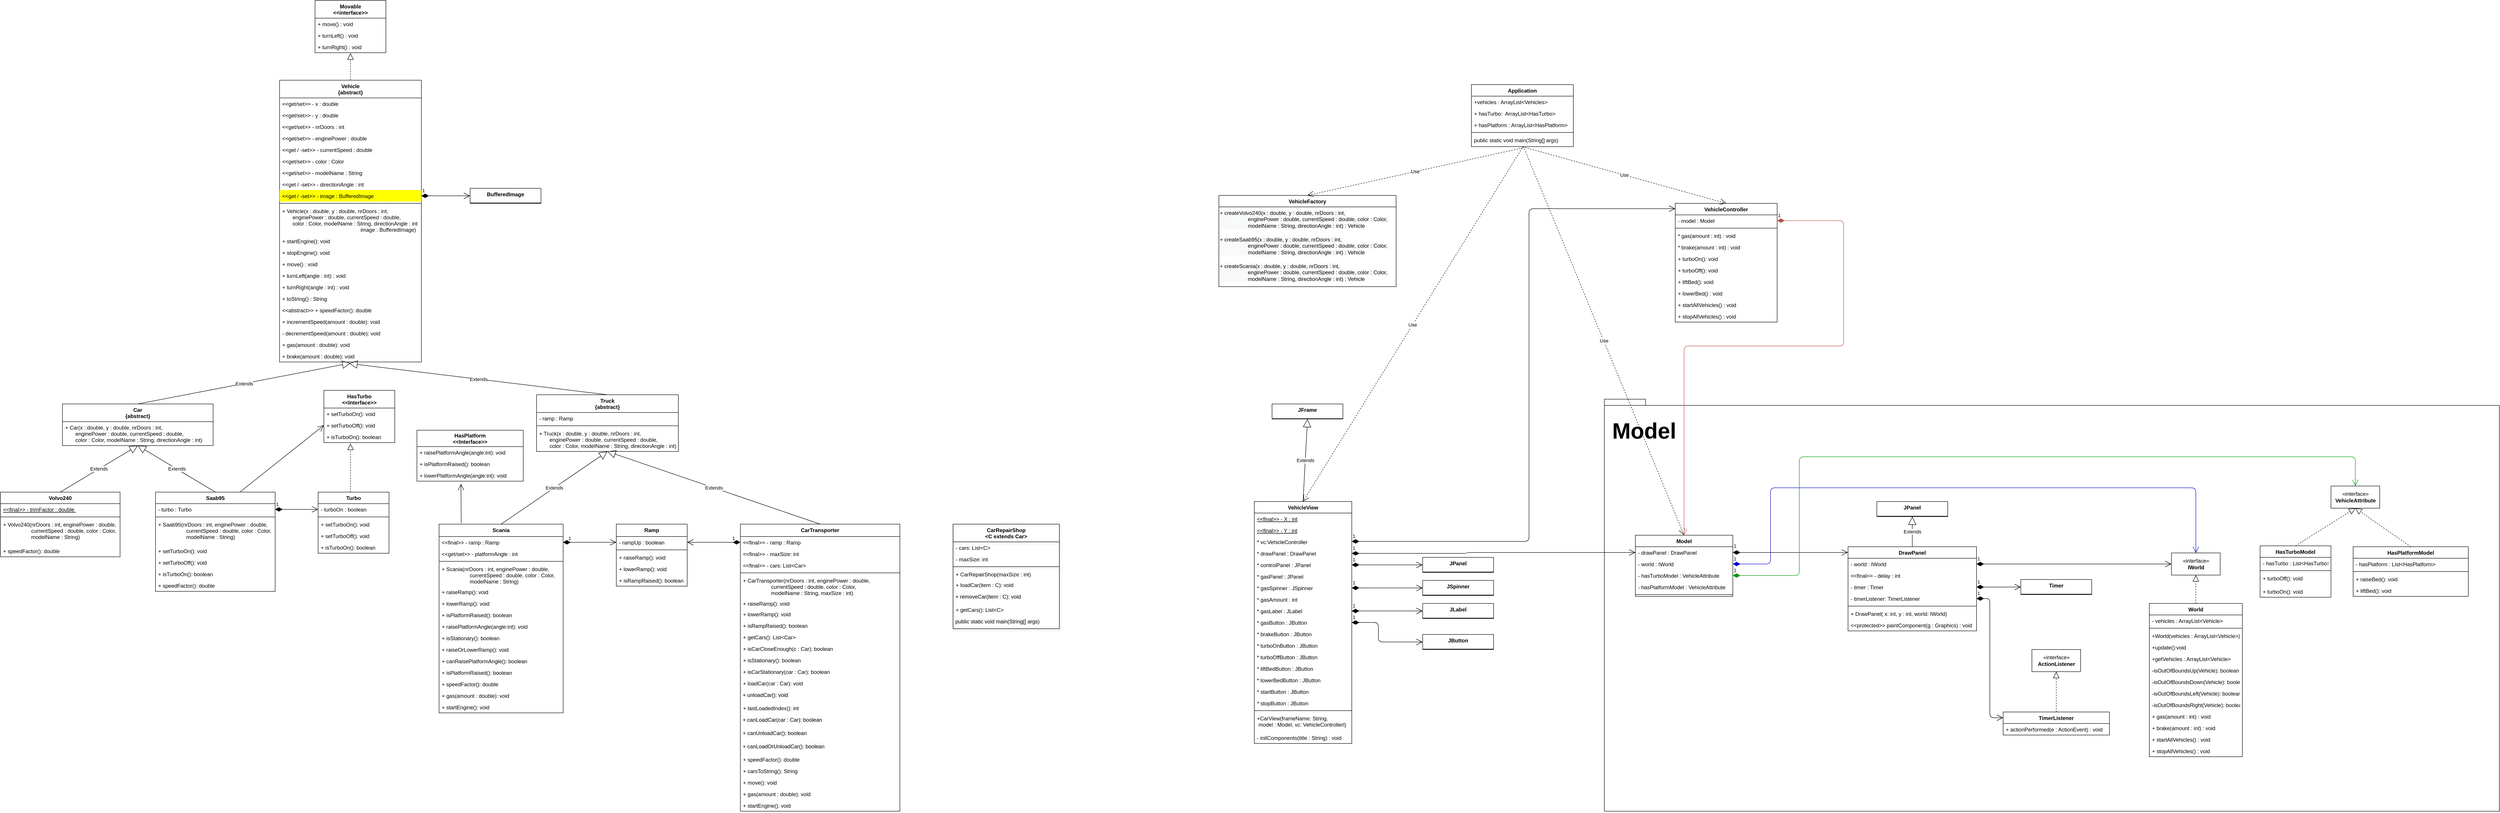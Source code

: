 <mxfile version="13.10.8" type="github"><diagram id="1R9pqmuIDQbFG5ekNz2X" name="Page-1"><mxGraphModel dx="1278" dy="2145" grid="1" gridSize="10" guides="1" tooltips="1" connect="1" arrows="1" fold="1" page="1" pageScale="1" pageWidth="2336" pageHeight="1654" math="0" shadow="0"><root><mxCell id="0"/><mxCell id="1" parent="0"/><mxCell id="AeCEf1UCao7Z_vWgHj9i-1" value="CarTransporter" style="swimlane;fontStyle=1;align=center;verticalAlign=top;childLayout=stackLayout;horizontal=1;startSize=28;horizontalStack=0;resizeParent=1;resizeParentMax=0;resizeLast=0;collapsible=1;marginBottom=0;strokeColor=#000000;fillColor=none;" parent="1" vertex="1"><mxGeometry x="1720" y="932" width="360" height="648" as="geometry"/></mxCell><mxCell id="AeCEf1UCao7Z_vWgHj9i-3" value="&lt;&lt;final&gt;&gt; - ramp : Ramp&#10;" style="text;strokeColor=none;fillColor=none;align=left;verticalAlign=top;spacingLeft=4;spacingRight=4;overflow=hidden;rotatable=0;points=[[0,0.5],[1,0.5]];portConstraint=eastwest;fontStyle=0" parent="AeCEf1UCao7Z_vWgHj9i-1" vertex="1"><mxGeometry y="28" width="360" height="26" as="geometry"/></mxCell><mxCell id="AeCEf1UCao7Z_vWgHj9i-4" value="&lt;&lt;final&gt;&gt; - maxSize: int" style="text;strokeColor=none;fillColor=none;align=left;verticalAlign=top;spacingLeft=4;spacingRight=4;overflow=hidden;rotatable=0;points=[[0,0.5],[1,0.5]];portConstraint=eastwest;" parent="AeCEf1UCao7Z_vWgHj9i-1" vertex="1"><mxGeometry y="54" width="360" height="26" as="geometry"/></mxCell><mxCell id="AeCEf1UCao7Z_vWgHj9i-5" value="&lt;&lt;final&gt;&gt; - cars: List&lt;Car&gt;" style="text;strokeColor=none;fillColor=none;align=left;verticalAlign=top;spacingLeft=4;spacingRight=4;overflow=hidden;rotatable=0;points=[[0,0.5],[1,0.5]];portConstraint=eastwest;" parent="AeCEf1UCao7Z_vWgHj9i-1" vertex="1"><mxGeometry y="80" width="360" height="26" as="geometry"/></mxCell><mxCell id="AeCEf1UCao7Z_vWgHj9i-6" value="" style="line;strokeWidth=1;fillColor=none;align=left;verticalAlign=middle;spacingTop=-1;spacingLeft=3;spacingRight=3;rotatable=0;labelPosition=right;points=[];portConstraint=eastwest;" parent="AeCEf1UCao7Z_vWgHj9i-1" vertex="1"><mxGeometry y="106" width="360" height="8" as="geometry"/></mxCell><mxCell id="w_uHxVpiJhdYi6DjlOEM-58" value="+ CarTransporter(nrDoors : int, enginePower : double, &#10;                   currentSpeed : double, color : Color, &#10;                   modelName : String, maxSize : int)" style="text;strokeColor=none;fillColor=none;align=left;verticalAlign=top;spacingLeft=4;spacingRight=4;overflow=hidden;rotatable=0;points=[[0,0.5],[1,0.5]];portConstraint=eastwest;" parent="AeCEf1UCao7Z_vWgHj9i-1" vertex="1"><mxGeometry y="114" width="360" height="52" as="geometry"/></mxCell><mxCell id="AeCEf1UCao7Z_vWgHj9i-8" value="+ raiseRamp(): void" style="text;strokeColor=none;fillColor=none;align=left;verticalAlign=top;spacingLeft=4;spacingRight=4;overflow=hidden;rotatable=0;points=[[0,0.5],[1,0.5]];portConstraint=eastwest;" parent="AeCEf1UCao7Z_vWgHj9i-1" vertex="1"><mxGeometry y="166" width="360" height="24" as="geometry"/></mxCell><mxCell id="AeCEf1UCao7Z_vWgHj9i-9" value="+ lowerRamp(): void" style="text;strokeColor=none;fillColor=none;align=left;verticalAlign=top;spacingLeft=4;spacingRight=4;overflow=hidden;rotatable=0;points=[[0,0.5],[1,0.5]];portConstraint=eastwest;" parent="AeCEf1UCao7Z_vWgHj9i-1" vertex="1"><mxGeometry y="190" width="360" height="26" as="geometry"/></mxCell><mxCell id="AeCEf1UCao7Z_vWgHj9i-10" value="+ isRampRaised(): boolean" style="text;strokeColor=none;fillColor=none;align=left;verticalAlign=top;spacingLeft=4;spacingRight=4;overflow=hidden;rotatable=0;points=[[0,0.5],[1,0.5]];portConstraint=eastwest;" parent="AeCEf1UCao7Z_vWgHj9i-1" vertex="1"><mxGeometry y="216" width="360" height="26" as="geometry"/></mxCell><mxCell id="AeCEf1UCao7Z_vWgHj9i-113" value="+ getCars(): List&lt;Car&gt;" style="text;strokeColor=none;fillColor=none;align=left;verticalAlign=top;spacingLeft=4;spacingRight=4;overflow=hidden;rotatable=0;points=[[0,0.5],[1,0.5]];portConstraint=eastwest;shadow=1;" parent="AeCEf1UCao7Z_vWgHj9i-1" vertex="1"><mxGeometry y="242" width="360" height="26" as="geometry"/></mxCell><mxCell id="AeCEf1UCao7Z_vWgHj9i-14" value="+ isCarCloseEnough(c : Car): boolean" style="text;strokeColor=none;fillColor=none;align=left;verticalAlign=top;spacingLeft=4;spacingRight=4;overflow=hidden;rotatable=0;points=[[0,0.5],[1,0.5]];portConstraint=eastwest;" parent="AeCEf1UCao7Z_vWgHj9i-1" vertex="1"><mxGeometry y="268" width="360" height="26" as="geometry"/></mxCell><mxCell id="AeCEf1UCao7Z_vWgHj9i-11" value="+ isStationary(): boolean " style="text;strokeColor=none;fillColor=none;align=left;verticalAlign=top;spacingLeft=4;spacingRight=4;overflow=hidden;rotatable=0;points=[[0,0.5],[1,0.5]];portConstraint=eastwest;" parent="AeCEf1UCao7Z_vWgHj9i-1" vertex="1"><mxGeometry y="294" width="360" height="26" as="geometry"/></mxCell><mxCell id="AeCEf1UCao7Z_vWgHj9i-114" value="+ isCarStationary(car : Car): boolean " style="text;strokeColor=none;fillColor=none;align=left;verticalAlign=top;spacingLeft=4;spacingRight=4;overflow=hidden;rotatable=0;points=[[0,0.5],[1,0.5]];portConstraint=eastwest;" parent="AeCEf1UCao7Z_vWgHj9i-1" vertex="1"><mxGeometry y="320" width="360" height="26" as="geometry"/></mxCell><mxCell id="AeCEf1UCao7Z_vWgHj9i-12" value="+ loadCar(car : Car): void " style="text;strokeColor=none;fillColor=none;align=left;verticalAlign=top;spacingLeft=4;spacingRight=4;overflow=hidden;rotatable=0;points=[[0,0.5],[1,0.5]];portConstraint=eastwest;" parent="AeCEf1UCao7Z_vWgHj9i-1" vertex="1"><mxGeometry y="346" width="360" height="26" as="geometry"/></mxCell><mxCell id="AeCEf1UCao7Z_vWgHj9i-13" value="&lt;span style=&quot;color: rgb(0 , 0 , 0) ; font-family: &amp;#34;helvetica&amp;#34; ; font-size: 12px ; font-style: normal ; font-weight: 400 ; letter-spacing: normal ; text-align: left ; text-indent: 0px ; text-transform: none ; word-spacing: 0px ; background-color: rgb(248 , 249 , 250) ; display: inline ; float: none&quot;&gt;&amp;nbsp;+ unloadCar(): void&amp;nbsp;&lt;/span&gt;" style="text;whiteSpace=wrap;html=1;fillColor=none;" parent="AeCEf1UCao7Z_vWgHj9i-1" vertex="1"><mxGeometry y="372" width="360" height="30" as="geometry"/></mxCell><mxCell id="AeCEf1UCao7Z_vWgHj9i-116" value="+ lastLoadedIndex(): int" style="text;strokeColor=none;fillColor=none;align=left;verticalAlign=top;spacingLeft=4;spacingRight=4;overflow=hidden;rotatable=0;points=[[0,0.5],[1,0.5]];portConstraint=eastwest;shadow=1;" parent="AeCEf1UCao7Z_vWgHj9i-1" vertex="1"><mxGeometry y="402" width="360" height="26" as="geometry"/></mxCell><mxCell id="AeCEf1UCao7Z_vWgHj9i-117" value="&lt;span style=&quot;color: rgb(0 , 0 , 0) ; font-family: &amp;#34;helvetica&amp;#34; ; font-size: 12px ; font-style: normal ; font-weight: 400 ; letter-spacing: normal ; text-align: left ; text-indent: 0px ; text-transform: none ; word-spacing: 0px ; background-color: rgb(248 , 249 , 250) ; display: inline ; float: none&quot;&gt;&amp;nbsp;+ canLoadCar(car : Car): boolean&lt;/span&gt;" style="text;whiteSpace=wrap;html=1;fillColor=none;" parent="AeCEf1UCao7Z_vWgHj9i-1" vertex="1"><mxGeometry y="428" width="360" height="30" as="geometry"/></mxCell><mxCell id="AeCEf1UCao7Z_vWgHj9i-118" value="&lt;span style=&quot;color: rgb(0 , 0 , 0) ; font-family: &amp;#34;helvetica&amp;#34; ; font-size: 12px ; font-style: normal ; font-weight: 400 ; letter-spacing: normal ; text-align: left ; text-indent: 0px ; text-transform: none ; word-spacing: 0px ; background-color: rgb(248 , 249 , 250) ; display: inline ; float: none&quot;&gt;&amp;nbsp;+ canUnloadCar(): boolean&amp;nbsp;&lt;/span&gt;" style="text;whiteSpace=wrap;html=1;fillColor=none;" parent="AeCEf1UCao7Z_vWgHj9i-1" vertex="1"><mxGeometry y="458" width="360" height="30" as="geometry"/></mxCell><mxCell id="AeCEf1UCao7Z_vWgHj9i-15" value="&lt;span style=&quot;color: rgb(0 , 0 , 0) ; font-family: &amp;#34;helvetica&amp;#34; ; font-size: 12px ; font-style: normal ; font-weight: 400 ; letter-spacing: normal ; text-align: left ; text-indent: 0px ; text-transform: none ; word-spacing: 0px ; background-color: rgb(248 , 249 , 250) ; display: inline ; float: none&quot;&gt;&amp;nbsp;+ canLoadOrUnloadCar(): boolean&amp;nbsp;&lt;/span&gt;" style="text;whiteSpace=wrap;html=1;fillColor=none;" parent="AeCEf1UCao7Z_vWgHj9i-1" vertex="1"><mxGeometry y="488" width="360" height="30" as="geometry"/></mxCell><mxCell id="AeCEf1UCao7Z_vWgHj9i-16" value="+ speedFactor(): double" style="text;strokeColor=none;fillColor=none;align=left;verticalAlign=top;spacingLeft=4;spacingRight=4;overflow=hidden;rotatable=0;points=[[0,0.5],[1,0.5]];portConstraint=eastwest;" parent="AeCEf1UCao7Z_vWgHj9i-1" vertex="1"><mxGeometry y="518" width="360" height="26" as="geometry"/></mxCell><mxCell id="AeCEf1UCao7Z_vWgHj9i-17" value="+ carsToString(): String" style="text;strokeColor=none;fillColor=none;align=left;verticalAlign=top;spacingLeft=4;spacingRight=4;overflow=hidden;rotatable=0;points=[[0,0.5],[1,0.5]];portConstraint=eastwest;" parent="AeCEf1UCao7Z_vWgHj9i-1" vertex="1"><mxGeometry y="544" width="360" height="26" as="geometry"/></mxCell><mxCell id="AeCEf1UCao7Z_vWgHj9i-119" value="+ move(): void" style="text;strokeColor=none;fillColor=none;align=left;verticalAlign=top;spacingLeft=4;spacingRight=4;overflow=hidden;rotatable=0;points=[[0,0.5],[1,0.5]];portConstraint=eastwest;" parent="AeCEf1UCao7Z_vWgHj9i-1" vertex="1"><mxGeometry y="570" width="360" height="26" as="geometry"/></mxCell><mxCell id="w_uHxVpiJhdYi6DjlOEM-59" value="+ gas(amount : double): void" style="text;strokeColor=none;fillColor=none;align=left;verticalAlign=top;spacingLeft=4;spacingRight=4;overflow=hidden;rotatable=0;points=[[0,0.5],[1,0.5]];portConstraint=eastwest;" parent="AeCEf1UCao7Z_vWgHj9i-1" vertex="1"><mxGeometry y="596" width="360" height="26" as="geometry"/></mxCell><mxCell id="w_uHxVpiJhdYi6DjlOEM-60" value="+ startEngine(): void" style="text;strokeColor=none;fillColor=none;align=left;verticalAlign=top;spacingLeft=4;spacingRight=4;overflow=hidden;rotatable=0;points=[[0,0.5],[1,0.5]];portConstraint=eastwest;" parent="AeCEf1UCao7Z_vWgHj9i-1" vertex="1"><mxGeometry y="622" width="360" height="26" as="geometry"/></mxCell><mxCell id="AeCEf1UCao7Z_vWgHj9i-18" value="Movable&#10;&lt;&lt;interface&gt;&gt;" style="swimlane;fontStyle=1;childLayout=stackLayout;horizontal=1;startSize=40;fillColor=none;horizontalStack=0;resizeParent=1;resizeParentMax=0;resizeLast=0;collapsible=1;marginBottom=0;" parent="1" vertex="1"><mxGeometry x="760" y="-250" width="160" height="118" as="geometry"/></mxCell><mxCell id="AeCEf1UCao7Z_vWgHj9i-19" value="+ move() : void" style="text;strokeColor=none;fillColor=none;align=left;verticalAlign=top;spacingLeft=4;spacingRight=4;overflow=hidden;rotatable=0;points=[[0,0.5],[1,0.5]];portConstraint=eastwest;" parent="AeCEf1UCao7Z_vWgHj9i-18" vertex="1"><mxGeometry y="40" width="160" height="26" as="geometry"/></mxCell><mxCell id="AeCEf1UCao7Z_vWgHj9i-20" value="+ turnLeft() : void" style="text;strokeColor=none;fillColor=none;align=left;verticalAlign=top;spacingLeft=4;spacingRight=4;overflow=hidden;rotatable=0;points=[[0,0.5],[1,0.5]];portConstraint=eastwest;" parent="AeCEf1UCao7Z_vWgHj9i-18" vertex="1"><mxGeometry y="66" width="160" height="26" as="geometry"/></mxCell><mxCell id="AeCEf1UCao7Z_vWgHj9i-21" value="+ turnRight() : void" style="text;strokeColor=none;fillColor=none;align=left;verticalAlign=top;spacingLeft=4;spacingRight=4;overflow=hidden;rotatable=0;points=[[0,0.5],[1,0.5]];portConstraint=eastwest;" parent="AeCEf1UCao7Z_vWgHj9i-18" vertex="1"><mxGeometry y="92" width="160" height="26" as="geometry"/></mxCell><mxCell id="AeCEf1UCao7Z_vWgHj9i-22" value="Vehicle&#10;{abstract}&#10;" style="swimlane;fontStyle=1;align=center;verticalAlign=top;childLayout=stackLayout;horizontal=1;startSize=40;horizontalStack=0;resizeParent=1;resizeParentMax=0;resizeLast=0;collapsible=1;marginBottom=0;" parent="1" vertex="1"><mxGeometry x="680" y="-70" width="320" height="636" as="geometry"/></mxCell><mxCell id="AeCEf1UCao7Z_vWgHj9i-23" value="&lt;&lt;get/set&gt;&gt; - x : double" style="text;strokeColor=none;fillColor=none;align=left;verticalAlign=top;spacingLeft=4;spacingRight=4;overflow=hidden;rotatable=0;points=[[0,0.5],[1,0.5]];portConstraint=eastwest;" parent="AeCEf1UCao7Z_vWgHj9i-22" vertex="1"><mxGeometry y="40" width="320" height="26" as="geometry"/></mxCell><mxCell id="AeCEf1UCao7Z_vWgHj9i-24" value="&lt;&lt;get/set&gt;&gt; - y : double" style="text;strokeColor=none;fillColor=none;align=left;verticalAlign=top;spacingLeft=4;spacingRight=4;overflow=hidden;rotatable=0;points=[[0,0.5],[1,0.5]];portConstraint=eastwest;" parent="AeCEf1UCao7Z_vWgHj9i-22" vertex="1"><mxGeometry y="66" width="320" height="26" as="geometry"/></mxCell><mxCell id="AeCEf1UCao7Z_vWgHj9i-25" value="&lt;&lt;get/set&gt;&gt; - nrDoors : int" style="text;strokeColor=none;fillColor=none;align=left;verticalAlign=top;spacingLeft=4;spacingRight=4;overflow=hidden;rotatable=0;points=[[0,0.5],[1,0.5]];portConstraint=eastwest;" parent="AeCEf1UCao7Z_vWgHj9i-22" vertex="1"><mxGeometry y="92" width="320" height="26" as="geometry"/></mxCell><mxCell id="AeCEf1UCao7Z_vWgHj9i-26" value="&lt;&lt;get/set&gt;&gt; - enginePower : double" style="text;strokeColor=none;fillColor=none;align=left;verticalAlign=top;spacingLeft=4;spacingRight=4;overflow=hidden;rotatable=0;points=[[0,0.5],[1,0.5]];portConstraint=eastwest;" parent="AeCEf1UCao7Z_vWgHj9i-22" vertex="1"><mxGeometry y="118" width="320" height="26" as="geometry"/></mxCell><mxCell id="AeCEf1UCao7Z_vWgHj9i-27" value="&lt;&lt;get / -set&gt;&gt; - currentSpeed : double" style="text;strokeColor=none;fillColor=none;align=left;verticalAlign=top;spacingLeft=4;spacingRight=4;overflow=hidden;rotatable=0;points=[[0,0.5],[1,0.5]];portConstraint=eastwest;" parent="AeCEf1UCao7Z_vWgHj9i-22" vertex="1"><mxGeometry y="144" width="320" height="26" as="geometry"/></mxCell><mxCell id="AeCEf1UCao7Z_vWgHj9i-28" value="&lt;&lt;get/set&gt;&gt; - color : Color" style="text;strokeColor=none;fillColor=none;align=left;verticalAlign=top;spacingLeft=4;spacingRight=4;overflow=hidden;rotatable=0;points=[[0,0.5],[1,0.5]];portConstraint=eastwest;" parent="AeCEf1UCao7Z_vWgHj9i-22" vertex="1"><mxGeometry y="170" width="320" height="26" as="geometry"/></mxCell><mxCell id="AeCEf1UCao7Z_vWgHj9i-29" value="&lt;&lt;get/set&gt;&gt; - modelName : String" style="text;strokeColor=none;fillColor=none;align=left;verticalAlign=top;spacingLeft=4;spacingRight=4;overflow=hidden;rotatable=0;points=[[0,0.5],[1,0.5]];portConstraint=eastwest;" parent="AeCEf1UCao7Z_vWgHj9i-22" vertex="1"><mxGeometry y="196" width="320" height="26" as="geometry"/></mxCell><mxCell id="yBkD2uAlPnw_lQSOTUZA-1" value="&lt;&lt;get / -set&gt;&gt; - directionAngle : int" style="text;strokeColor=none;fillColor=none;align=left;verticalAlign=top;spacingLeft=4;spacingRight=4;overflow=hidden;rotatable=0;points=[[0,0.5],[1,0.5]];portConstraint=eastwest;" parent="AeCEf1UCao7Z_vWgHj9i-22" vertex="1"><mxGeometry y="222" width="320" height="26" as="geometry"/></mxCell><mxCell id="o3Hq99OHR-f3-e-FKoT0-30" value="&lt;&lt;get / -set&gt;&gt; - image : BufferedImage" style="text;strokeColor=none;fillColor=#FFFF00;align=left;verticalAlign=top;spacingLeft=4;spacingRight=4;overflow=hidden;rotatable=0;points=[[0,0.5],[1,0.5]];portConstraint=eastwest;" parent="AeCEf1UCao7Z_vWgHj9i-22" vertex="1"><mxGeometry y="248" width="320" height="26" as="geometry"/></mxCell><mxCell id="AeCEf1UCao7Z_vWgHj9i-30" value="" style="line;strokeWidth=1;fillColor=none;align=left;verticalAlign=middle;spacingTop=-1;spacingLeft=3;spacingRight=3;rotatable=0;labelPosition=right;points=[];portConstraint=eastwest;" parent="AeCEf1UCao7Z_vWgHj9i-22" vertex="1"><mxGeometry y="274" width="320" height="8" as="geometry"/></mxCell><mxCell id="AeCEf1UCao7Z_vWgHj9i-31" value="+ Vehicle(x : double, y : double, nrDoors : int, &#10;       enginePower : double, currentSpeed : double,&#10;       color : Color, modelName : String, directionAngle : int&#10;                                                     image : BufferedImage)" style="text;strokeColor=none;fillColor=none;align=left;verticalAlign=top;spacingLeft=4;spacingRight=4;overflow=hidden;rotatable=0;points=[[0,0.5],[1,0.5]];portConstraint=eastwest;" parent="AeCEf1UCao7Z_vWgHj9i-22" vertex="1"><mxGeometry y="282" width="320" height="68" as="geometry"/></mxCell><mxCell id="AeCEf1UCao7Z_vWgHj9i-32" value="+ startEngine(): void" style="text;strokeColor=none;fillColor=none;align=left;verticalAlign=top;spacingLeft=4;spacingRight=4;overflow=hidden;rotatable=0;points=[[0,0.5],[1,0.5]];portConstraint=eastwest;" parent="AeCEf1UCao7Z_vWgHj9i-22" vertex="1"><mxGeometry y="350" width="320" height="26" as="geometry"/></mxCell><mxCell id="AeCEf1UCao7Z_vWgHj9i-33" value="+ stopEngine(): void" style="text;strokeColor=none;fillColor=none;align=left;verticalAlign=top;spacingLeft=4;spacingRight=4;overflow=hidden;rotatable=0;points=[[0,0.5],[1,0.5]];portConstraint=eastwest;" parent="AeCEf1UCao7Z_vWgHj9i-22" vertex="1"><mxGeometry y="376" width="320" height="26" as="geometry"/></mxCell><mxCell id="AeCEf1UCao7Z_vWgHj9i-34" value="+ move() : void" style="text;strokeColor=none;fillColor=none;align=left;verticalAlign=top;spacingLeft=4;spacingRight=4;overflow=hidden;rotatable=0;points=[[0,0.5],[1,0.5]];portConstraint=eastwest;" parent="AeCEf1UCao7Z_vWgHj9i-22" vertex="1"><mxGeometry y="402" width="320" height="26" as="geometry"/></mxCell><mxCell id="AeCEf1UCao7Z_vWgHj9i-35" value="+ turnLeft(angle : int) : void" style="text;strokeColor=none;fillColor=none;align=left;verticalAlign=top;spacingLeft=4;spacingRight=4;overflow=hidden;rotatable=0;points=[[0,0.5],[1,0.5]];portConstraint=eastwest;" parent="AeCEf1UCao7Z_vWgHj9i-22" vertex="1"><mxGeometry y="428" width="320" height="26" as="geometry"/></mxCell><mxCell id="AeCEf1UCao7Z_vWgHj9i-36" value="+ turnRight(angle : int) : void" style="text;strokeColor=none;fillColor=none;align=left;verticalAlign=top;spacingLeft=4;spacingRight=4;overflow=hidden;rotatable=0;points=[[0,0.5],[1,0.5]];portConstraint=eastwest;" parent="AeCEf1UCao7Z_vWgHj9i-22" vertex="1"><mxGeometry y="454" width="320" height="26" as="geometry"/></mxCell><mxCell id="AeCEf1UCao7Z_vWgHj9i-37" value="+ toString() : String" style="text;strokeColor=none;fillColor=none;align=left;verticalAlign=top;spacingLeft=4;spacingRight=4;overflow=hidden;rotatable=0;points=[[0,0.5],[1,0.5]];portConstraint=eastwest;" parent="AeCEf1UCao7Z_vWgHj9i-22" vertex="1"><mxGeometry y="480" width="320" height="26" as="geometry"/></mxCell><mxCell id="AeCEf1UCao7Z_vWgHj9i-38" value="&lt;&lt;abstract&gt;&gt; + speedFactor(): double" style="text;strokeColor=none;fillColor=none;align=left;verticalAlign=top;spacingLeft=4;spacingRight=4;overflow=hidden;rotatable=0;points=[[0,0.5],[1,0.5]];portConstraint=eastwest;" parent="AeCEf1UCao7Z_vWgHj9i-22" vertex="1"><mxGeometry y="506" width="320" height="26" as="geometry"/></mxCell><mxCell id="AeCEf1UCao7Z_vWgHj9i-39" value="+ incrementSpeed(amount : double): void" style="text;strokeColor=none;fillColor=none;align=left;verticalAlign=top;spacingLeft=4;spacingRight=4;overflow=hidden;rotatable=0;points=[[0,0.5],[1,0.5]];portConstraint=eastwest;" parent="AeCEf1UCao7Z_vWgHj9i-22" vertex="1"><mxGeometry y="532" width="320" height="26" as="geometry"/></mxCell><mxCell id="AeCEf1UCao7Z_vWgHj9i-40" value="- decrementSpeed(amount : double): void" style="text;strokeColor=none;fillColor=none;align=left;verticalAlign=top;spacingLeft=4;spacingRight=4;overflow=hidden;rotatable=0;points=[[0,0.5],[1,0.5]];portConstraint=eastwest;" parent="AeCEf1UCao7Z_vWgHj9i-22" vertex="1"><mxGeometry y="558" width="320" height="26" as="geometry"/></mxCell><mxCell id="AeCEf1UCao7Z_vWgHj9i-41" value="+ gas(amount : double): void" style="text;strokeColor=none;fillColor=none;align=left;verticalAlign=top;spacingLeft=4;spacingRight=4;overflow=hidden;rotatable=0;points=[[0,0.5],[1,0.5]];portConstraint=eastwest;" parent="AeCEf1UCao7Z_vWgHj9i-22" vertex="1"><mxGeometry y="584" width="320" height="26" as="geometry"/></mxCell><mxCell id="AeCEf1UCao7Z_vWgHj9i-42" value="+ brake(amount : double): void" style="text;strokeColor=none;fillColor=none;align=left;verticalAlign=top;spacingLeft=4;spacingRight=4;overflow=hidden;rotatable=0;points=[[0,0.5],[1,0.5]];portConstraint=eastwest;" parent="AeCEf1UCao7Z_vWgHj9i-22" vertex="1"><mxGeometry y="610" width="320" height="26" as="geometry"/></mxCell><mxCell id="AeCEf1UCao7Z_vWgHj9i-43" value="" style="endArrow=block;dashed=1;endFill=0;endSize=12;html=1;entryX=0.5;entryY=1.038;entryDx=0;entryDy=0;entryPerimeter=0;" parent="1" source="AeCEf1UCao7Z_vWgHj9i-22" target="AeCEf1UCao7Z_vWgHj9i-21" edge="1"><mxGeometry width="160" relative="1" as="geometry"><mxPoint x="1020" y="290" as="sourcePoint"/><mxPoint x="1180" y="290" as="targetPoint"/></mxGeometry></mxCell><mxCell id="AeCEf1UCao7Z_vWgHj9i-52" value="Volvo240" style="swimlane;fontStyle=1;align=center;verticalAlign=top;childLayout=stackLayout;horizontal=1;startSize=26;horizontalStack=0;resizeParent=1;resizeParentMax=0;resizeLast=0;collapsible=1;marginBottom=0;" parent="1" vertex="1"><mxGeometry x="50" y="859.74" width="270" height="146" as="geometry"/></mxCell><mxCell id="AeCEf1UCao7Z_vWgHj9i-53" value="&lt;&lt;final&gt;&gt; - trimFactor : double " style="text;strokeColor=none;fillColor=none;align=left;verticalAlign=top;spacingLeft=4;spacingRight=4;overflow=hidden;rotatable=0;points=[[0,0.5],[1,0.5]];portConstraint=eastwest;fontStyle=4" parent="AeCEf1UCao7Z_vWgHj9i-52" vertex="1"><mxGeometry y="26" width="270" height="26" as="geometry"/></mxCell><mxCell id="AeCEf1UCao7Z_vWgHj9i-54" value="" style="line;strokeWidth=1;fillColor=none;align=left;verticalAlign=middle;spacingTop=-1;spacingLeft=3;spacingRight=3;rotatable=0;labelPosition=right;points=[];portConstraint=eastwest;" parent="AeCEf1UCao7Z_vWgHj9i-52" vertex="1"><mxGeometry y="52" width="270" height="8" as="geometry"/></mxCell><mxCell id="AeCEf1UCao7Z_vWgHj9i-55" value="+ Volvo240(nrDoors : int, enginePower : double, &#10;                   currentSpeed : double, color : Color, &#10;                   modelName : String)" style="text;strokeColor=none;fillColor=none;align=left;verticalAlign=top;spacingLeft=4;spacingRight=4;overflow=hidden;rotatable=0;points=[[0,0.5],[1,0.5]];portConstraint=eastwest;" parent="AeCEf1UCao7Z_vWgHj9i-52" vertex="1"><mxGeometry y="60" width="270" height="60" as="geometry"/></mxCell><mxCell id="AeCEf1UCao7Z_vWgHj9i-56" value="+ speedFactor(): double" style="text;strokeColor=none;fillColor=none;align=left;verticalAlign=top;spacingLeft=4;spacingRight=4;overflow=hidden;rotatable=0;points=[[0,0.5],[1,0.5]];portConstraint=eastwest;" parent="AeCEf1UCao7Z_vWgHj9i-52" vertex="1"><mxGeometry y="120" width="270" height="26" as="geometry"/></mxCell><mxCell id="AeCEf1UCao7Z_vWgHj9i-57" value="Extends" style="endArrow=block;endSize=16;endFill=0;html=1;exitX=0.5;exitY=0;exitDx=0;exitDy=0;entryX=0.5;entryY=1;entryDx=0;entryDy=0;" parent="1" source="AeCEf1UCao7Z_vWgHj9i-52" target="AeCEf1UCao7Z_vWgHj9i-60" edge="1"><mxGeometry width="160" relative="1" as="geometry"><mxPoint x="540" y="949.74" as="sourcePoint"/><mxPoint x="340.32" y="771.596" as="targetPoint"/></mxGeometry></mxCell><mxCell id="AeCEf1UCao7Z_vWgHj9i-58" value="Extends" style="endArrow=block;endSize=16;endFill=0;html=1;exitX=0.5;exitY=0;exitDx=0;exitDy=0;entryX=0.5;entryY=1;entryDx=0;entryDy=0;" parent="1" source="w_uHxVpiJhdYi6DjlOEM-18" target="AeCEf1UCao7Z_vWgHj9i-60" edge="1"><mxGeometry width="160" relative="1" as="geometry"><mxPoint x="320" y="979.74" as="sourcePoint"/><mxPoint x="340.96" y="772.82" as="targetPoint"/></mxGeometry></mxCell><mxCell id="AeCEf1UCao7Z_vWgHj9i-59" value="Extends" style="endArrow=block;endSize=16;endFill=0;html=1;exitX=0.5;exitY=0;exitDx=0;exitDy=0;entryX=0.5;entryY=1;entryDx=0;entryDy=0;" parent="1" source="AeCEf1UCao7Z_vWgHj9i-92" target="AeCEf1UCao7Z_vWgHj9i-61" edge="1"><mxGeometry width="160" relative="1" as="geometry"><mxPoint x="400" y="930" as="sourcePoint"/><mxPoint x="910.96" y="717.172" as="targetPoint"/></mxGeometry></mxCell><mxCell id="AeCEf1UCao7Z_vWgHj9i-60" value="Car&#10;{abstract}" style="swimlane;fontStyle=1;align=center;verticalAlign=top;childLayout=stackLayout;horizontal=1;startSize=40;horizontalStack=0;resizeParent=1;resizeParentMax=0;resizeLast=0;collapsible=1;marginBottom=0;" parent="1" vertex="1"><mxGeometry x="190" y="660.74" width="340" height="94" as="geometry"/></mxCell><mxCell id="w_uHxVpiJhdYi6DjlOEM-1" value="+ Car(x : double, y : double, nrDoors : int, &#10;       enginePower : double, currentSpeed : double,&#10;       color : Color, modelName : String, directionAngle : int)" style="text;strokeColor=none;fillColor=none;align=left;verticalAlign=top;spacingLeft=4;spacingRight=4;overflow=hidden;rotatable=0;points=[[0,0.5],[1,0.5]];portConstraint=eastwest;" parent="AeCEf1UCao7Z_vWgHj9i-60" vertex="1"><mxGeometry y="40" width="340" height="54" as="geometry"/></mxCell><mxCell id="AeCEf1UCao7Z_vWgHj9i-61" value="Truck&#10;{abstract}" style="swimlane;fontStyle=1;align=center;verticalAlign=top;childLayout=stackLayout;horizontal=1;startSize=40;horizontalStack=0;resizeParent=1;resizeParentMax=0;resizeLast=0;collapsible=1;marginBottom=0;" parent="1" vertex="1"><mxGeometry x="1260" y="640" width="320" height="128" as="geometry"/></mxCell><mxCell id="w_uHxVpiJhdYi6DjlOEM-28" value="- ramp : Ramp&#10;" style="text;strokeColor=none;fillColor=none;align=left;verticalAlign=top;spacingLeft=4;spacingRight=4;overflow=hidden;rotatable=0;points=[[0,0.5],[1,0.5]];portConstraint=eastwest;fontStyle=0" parent="AeCEf1UCao7Z_vWgHj9i-61" vertex="1"><mxGeometry y="40" width="320" height="26" as="geometry"/></mxCell><mxCell id="w_uHxVpiJhdYi6DjlOEM-29" value="" style="line;strokeWidth=1;fillColor=none;align=left;verticalAlign=middle;spacingTop=-1;spacingLeft=3;spacingRight=3;rotatable=0;labelPosition=right;points=[];portConstraint=eastwest;" parent="AeCEf1UCao7Z_vWgHj9i-61" vertex="1"><mxGeometry y="66" width="320" height="8" as="geometry"/></mxCell><mxCell id="w_uHxVpiJhdYi6DjlOEM-27" value="+ Truck(x : double, y : double, nrDoors : int, &#10;       enginePower : double, currentSpeed : double,&#10;       color : Color, modelName : String, directionAngle : int)" style="text;strokeColor=none;fillColor=none;align=left;verticalAlign=top;spacingLeft=4;spacingRight=4;overflow=hidden;rotatable=0;points=[[0,0.5],[1,0.5]];portConstraint=eastwest;" parent="AeCEf1UCao7Z_vWgHj9i-61" vertex="1"><mxGeometry y="74" width="320" height="54" as="geometry"/></mxCell><mxCell id="AeCEf1UCao7Z_vWgHj9i-62" value="Extends" style="endArrow=block;endSize=16;endFill=0;html=1;exitX=0.5;exitY=0;exitDx=0;exitDy=0;entryX=0.5;entryY=1.096;entryDx=0;entryDy=0;entryPerimeter=0;" parent="1" source="AeCEf1UCao7Z_vWgHj9i-60" target="AeCEf1UCao7Z_vWgHj9i-42" edge="1"><mxGeometry width="160" relative="1" as="geometry"><mxPoint x="590" y="719.74" as="sourcePoint"/><mxPoint x="610" y="620" as="targetPoint"/></mxGeometry></mxCell><mxCell id="AeCEf1UCao7Z_vWgHj9i-63" value="Extends" style="endArrow=block;endSize=16;endFill=0;html=1;exitX=0.5;exitY=0;exitDx=0;exitDy=0;entryX=0.491;entryY=1.131;entryDx=0;entryDy=0;entryPerimeter=0;" parent="1" source="AeCEf1UCao7Z_vWgHj9i-61" target="AeCEf1UCao7Z_vWgHj9i-42" edge="1"><mxGeometry width="160" relative="1" as="geometry"><mxPoint x="490" y="620" as="sourcePoint"/><mxPoint x="840" y="558" as="targetPoint"/></mxGeometry></mxCell><mxCell id="AeCEf1UCao7Z_vWgHj9i-92" value="Scania" style="swimlane;fontStyle=1;align=center;verticalAlign=top;childLayout=stackLayout;horizontal=1;startSize=28;horizontalStack=0;resizeParent=1;resizeParentMax=0;resizeLast=0;collapsible=1;marginBottom=0;" parent="1" vertex="1"><mxGeometry x="1040" y="932" width="280" height="426" as="geometry"/></mxCell><mxCell id="w_uHxVpiJhdYi6DjlOEM-43" value="&lt;&lt;final&gt;&gt; - ramp : Ramp&#10;" style="text;strokeColor=none;fillColor=none;align=left;verticalAlign=top;spacingLeft=4;spacingRight=4;overflow=hidden;rotatable=0;points=[[0,0.5],[1,0.5]];portConstraint=eastwest;fontStyle=0" parent="AeCEf1UCao7Z_vWgHj9i-92" vertex="1"><mxGeometry y="28" width="280" height="26" as="geometry"/></mxCell><mxCell id="AeCEf1UCao7Z_vWgHj9i-93" value="&lt;&lt;get/set&gt;&gt; - platformAngle : int&#10;" style="text;strokeColor=none;fillColor=none;align=left;verticalAlign=top;spacingLeft=4;spacingRight=4;overflow=hidden;rotatable=0;points=[[0,0.5],[1,0.5]];portConstraint=eastwest;fontStyle=0" parent="AeCEf1UCao7Z_vWgHj9i-92" vertex="1"><mxGeometry y="54" width="280" height="26" as="geometry"/></mxCell><mxCell id="AeCEf1UCao7Z_vWgHj9i-94" value="" style="line;strokeWidth=1;fillColor=none;align=left;verticalAlign=middle;spacingTop=-1;spacingLeft=3;spacingRight=3;rotatable=0;labelPosition=right;points=[];portConstraint=eastwest;" parent="AeCEf1UCao7Z_vWgHj9i-92" vertex="1"><mxGeometry y="80" width="280" height="8" as="geometry"/></mxCell><mxCell id="w_uHxVpiJhdYi6DjlOEM-48" value="+ Scania(nrDoors : int, enginePower : double, &#10;                   currentSpeed : double, color : Color, &#10;                   modelName : String)" style="text;strokeColor=none;fillColor=none;align=left;verticalAlign=top;spacingLeft=4;spacingRight=4;overflow=hidden;rotatable=0;points=[[0,0.5],[1,0.5]];portConstraint=eastwest;" parent="AeCEf1UCao7Z_vWgHj9i-92" vertex="1"><mxGeometry y="88" width="280" height="52" as="geometry"/></mxCell><mxCell id="w_uHxVpiJhdYi6DjlOEM-53" value="+ raiseRamp(): void" style="text;strokeColor=none;fillColor=none;align=left;verticalAlign=top;spacingLeft=4;spacingRight=4;overflow=hidden;rotatable=0;points=[[0,0.5],[1,0.5]];portConstraint=eastwest;" parent="AeCEf1UCao7Z_vWgHj9i-92" vertex="1"><mxGeometry y="140" width="280" height="26" as="geometry"/></mxCell><mxCell id="w_uHxVpiJhdYi6DjlOEM-54" value="+ lowerRamp(): void" style="text;strokeColor=none;fillColor=none;align=left;verticalAlign=top;spacingLeft=4;spacingRight=4;overflow=hidden;rotatable=0;points=[[0,0.5],[1,0.5]];portConstraint=eastwest;" parent="AeCEf1UCao7Z_vWgHj9i-92" vertex="1"><mxGeometry y="166" width="280" height="26" as="geometry"/></mxCell><mxCell id="w_uHxVpiJhdYi6DjlOEM-55" value="+ isPlatformRaised(): boolean " style="text;strokeColor=none;fillColor=none;align=left;verticalAlign=top;spacingLeft=4;spacingRight=4;overflow=hidden;rotatable=0;points=[[0,0.5],[1,0.5]];portConstraint=eastwest;" parent="AeCEf1UCao7Z_vWgHj9i-92" vertex="1"><mxGeometry y="192" width="280" height="26" as="geometry"/></mxCell><mxCell id="AeCEf1UCao7Z_vWgHj9i-103" value="+ raisePlatformAngle(angle:int): void" style="text;strokeColor=none;fillColor=none;align=left;verticalAlign=top;spacingLeft=4;spacingRight=4;overflow=hidden;rotatable=0;points=[[0,0.5],[1,0.5]];portConstraint=eastwest;" parent="AeCEf1UCao7Z_vWgHj9i-92" vertex="1"><mxGeometry y="218" width="280" height="26" as="geometry"/></mxCell><mxCell id="w_uHxVpiJhdYi6DjlOEM-56" value="+ isStationary(): boolean " style="text;strokeColor=none;fillColor=none;align=left;verticalAlign=top;spacingLeft=4;spacingRight=4;overflow=hidden;rotatable=0;points=[[0,0.5],[1,0.5]];portConstraint=eastwest;" parent="AeCEf1UCao7Z_vWgHj9i-92" vertex="1"><mxGeometry y="244" width="280" height="26" as="geometry"/></mxCell><mxCell id="w_uHxVpiJhdYi6DjlOEM-57" value="+ raiseOrLowerRamp(): void" style="text;strokeColor=none;fillColor=none;align=left;verticalAlign=top;spacingLeft=4;spacingRight=4;overflow=hidden;rotatable=0;points=[[0,0.5],[1,0.5]];portConstraint=eastwest;" parent="AeCEf1UCao7Z_vWgHj9i-92" vertex="1"><mxGeometry y="270" width="280" height="26" as="geometry"/></mxCell><mxCell id="AeCEf1UCao7Z_vWgHj9i-106" value="+ canRaisePlatformAngle(): boolean" style="text;strokeColor=none;fillColor=none;align=left;verticalAlign=top;spacingLeft=4;spacingRight=4;overflow=hidden;rotatable=0;points=[[0,0.5],[1,0.5]];portConstraint=eastwest;" parent="AeCEf1UCao7Z_vWgHj9i-92" vertex="1"><mxGeometry y="296" width="280" height="26" as="geometry"/></mxCell><mxCell id="AeCEf1UCao7Z_vWgHj9i-107" value="+ isPlatformRaised(): boolean" style="text;strokeColor=none;fillColor=none;align=left;verticalAlign=top;spacingLeft=4;spacingRight=4;overflow=hidden;rotatable=0;points=[[0,0.5],[1,0.5]];portConstraint=eastwest;" parent="AeCEf1UCao7Z_vWgHj9i-92" vertex="1"><mxGeometry y="322" width="280" height="26" as="geometry"/></mxCell><mxCell id="AeCEf1UCao7Z_vWgHj9i-108" value="+ speedFactor(): double" style="text;strokeColor=none;fillColor=none;align=left;verticalAlign=top;spacingLeft=4;spacingRight=4;overflow=hidden;rotatable=0;points=[[0,0.5],[1,0.5]];portConstraint=eastwest;" parent="AeCEf1UCao7Z_vWgHj9i-92" vertex="1"><mxGeometry y="348" width="280" height="26" as="geometry"/></mxCell><mxCell id="AeCEf1UCao7Z_vWgHj9i-112" value="+ gas(amount : double): void" style="text;strokeColor=none;fillColor=none;align=left;verticalAlign=top;spacingLeft=4;spacingRight=4;overflow=hidden;rotatable=0;points=[[0,0.5],[1,0.5]];portConstraint=eastwest;" parent="AeCEf1UCao7Z_vWgHj9i-92" vertex="1"><mxGeometry y="374" width="280" height="26" as="geometry"/></mxCell><mxCell id="AeCEf1UCao7Z_vWgHj9i-111" value="+ startEngine(): void" style="text;strokeColor=none;fillColor=none;align=left;verticalAlign=top;spacingLeft=4;spacingRight=4;overflow=hidden;rotatable=0;points=[[0,0.5],[1,0.5]];portConstraint=eastwest;" parent="AeCEf1UCao7Z_vWgHj9i-92" vertex="1"><mxGeometry y="400" width="280" height="26" as="geometry"/></mxCell><mxCell id="c6Yin783V5zbYkg2d5zs-27" value="" style="endArrow=open;endFill=1;endSize=12;html=1;entryX=0.414;entryY=1.247;entryDx=0;entryDy=0;entryPerimeter=0;" parent="AeCEf1UCao7Z_vWgHj9i-92" target="AeCEf1UCao7Z_vWgHj9i-105" edge="1"><mxGeometry width="160" relative="1" as="geometry"><mxPoint x="50" y="-2" as="sourcePoint"/><mxPoint x="210" y="-2" as="targetPoint"/></mxGeometry></mxCell><mxCell id="AeCEf1UCao7Z_vWgHj9i-65" value="CarRepairShop&#10;&lt;C extends Car&gt;" style="swimlane;fontStyle=1;align=center;verticalAlign=top;childLayout=stackLayout;horizontal=1;startSize=40;horizontalStack=0;resizeParent=1;resizeParentMax=0;resizeLast=0;collapsible=1;marginBottom=0;strokeColor=#000000;fillColor=none;shadow=1;" parent="1" vertex="1"><mxGeometry x="2200" y="932" width="240" height="236" as="geometry"/></mxCell><mxCell id="AeCEf1UCao7Z_vWgHj9i-66" value="- cars: List&lt;C&gt;" style="text;strokeColor=none;fillColor=none;align=left;verticalAlign=top;spacingLeft=4;spacingRight=4;overflow=hidden;rotatable=0;points=[[0,0.5],[1,0.5]];portConstraint=eastwest;shadow=1;" parent="AeCEf1UCao7Z_vWgHj9i-65" vertex="1"><mxGeometry y="40" width="240" height="26" as="geometry"/></mxCell><mxCell id="AeCEf1UCao7Z_vWgHj9i-67" value="- maxSize: int" style="text;strokeColor=none;fillColor=none;align=left;verticalAlign=top;spacingLeft=4;spacingRight=4;overflow=hidden;rotatable=0;points=[[0,0.5],[1,0.5]];portConstraint=eastwest;shadow=1;" parent="AeCEf1UCao7Z_vWgHj9i-65" vertex="1"><mxGeometry y="66" width="240" height="26" as="geometry"/></mxCell><mxCell id="AeCEf1UCao7Z_vWgHj9i-68" value="" style="line;strokeWidth=1;fillColor=none;align=left;verticalAlign=middle;spacingTop=-1;spacingLeft=3;spacingRight=3;rotatable=0;labelPosition=right;points=[];portConstraint=eastwest;shadow=1;" parent="AeCEf1UCao7Z_vWgHj9i-65" vertex="1"><mxGeometry y="92" width="240" height="8" as="geometry"/></mxCell><mxCell id="w_uHxVpiJhdYi6DjlOEM-61" value="+ CarRepairShop(maxSize : int)" style="text;strokeColor=none;fillColor=none;align=left;verticalAlign=top;spacingLeft=4;spacingRight=4;overflow=hidden;rotatable=0;points=[[0,0.5],[1,0.5]];portConstraint=eastwest;" parent="AeCEf1UCao7Z_vWgHj9i-65" vertex="1"><mxGeometry y="100" width="240" height="24" as="geometry"/></mxCell><mxCell id="AeCEf1UCao7Z_vWgHj9i-69" value="+ loadCar(item : C): void " style="text;strokeColor=none;fillColor=none;align=left;verticalAlign=top;spacingLeft=4;spacingRight=4;overflow=hidden;rotatable=0;points=[[0,0.5],[1,0.5]];portConstraint=eastwest;shadow=1;" parent="AeCEf1UCao7Z_vWgHj9i-65" vertex="1"><mxGeometry y="124" width="240" height="26" as="geometry"/></mxCell><mxCell id="AeCEf1UCao7Z_vWgHj9i-70" value="&lt;span style=&quot;color: rgb(0 , 0 , 0) ; font-family: &amp;#34;helvetica&amp;#34; ; font-size: 12px ; font-style: normal ; font-weight: 400 ; letter-spacing: normal ; text-align: left ; text-indent: 0px ; text-transform: none ; word-spacing: 0px ; background-color: rgb(248 , 249 , 250) ; display: inline ; float: none&quot;&gt;&amp;nbsp;+ removeCar&lt;span style=&quot;font-family: &amp;#34;helvetica&amp;#34;&quot;&gt;(item : C):&lt;/span&gt;&amp;nbsp;void&amp;nbsp;&lt;/span&gt;" style="text;whiteSpace=wrap;html=1;fillColor=none;shadow=1;" parent="AeCEf1UCao7Z_vWgHj9i-65" vertex="1"><mxGeometry y="150" width="240" height="30" as="geometry"/></mxCell><mxCell id="AeCEf1UCao7Z_vWgHj9i-102" value="+ getCars(): List&lt;C&gt;" style="text;strokeColor=none;fillColor=none;align=left;verticalAlign=top;spacingLeft=4;spacingRight=4;overflow=hidden;rotatable=0;points=[[0,0.5],[1,0.5]];portConstraint=eastwest;shadow=1;" parent="AeCEf1UCao7Z_vWgHj9i-65" vertex="1"><mxGeometry y="180" width="240" height="26" as="geometry"/></mxCell><mxCell id="AeCEf1UCao7Z_vWgHj9i-72" value="&lt;span style=&quot;color: rgb(0 , 0 , 0) ; font-family: &amp;#34;helvetica&amp;#34; ; font-size: 12px ; font-style: normal ; font-weight: 400 ; letter-spacing: normal ; text-align: left ; text-indent: 0px ; text-transform: none ; word-spacing: 0px ; background-color: rgb(248 , 249 , 250) ; display: inline ; float: none&quot;&gt;&amp;nbsp;public static void main(String[] args)&lt;/span&gt;" style="text;whiteSpace=wrap;html=1;fillColor=none;shadow=1;" parent="AeCEf1UCao7Z_vWgHj9i-65" vertex="1"><mxGeometry y="206" width="240" height="30" as="geometry"/></mxCell><mxCell id="fS1m_hfCymx0pJezLY5b-1" value="Extends" style="endArrow=block;endSize=16;endFill=0;html=1;exitX=0.5;exitY=0;exitDx=0;exitDy=0;entryX=0.5;entryY=1;entryDx=0;entryDy=0;" parent="1" source="AeCEf1UCao7Z_vWgHj9i-1" target="AeCEf1UCao7Z_vWgHj9i-61" edge="1"><mxGeometry width="160" relative="1" as="geometry"><mxPoint x="1270" y="718.5" as="sourcePoint"/><mxPoint x="1270" y="609.5" as="targetPoint"/></mxGeometry></mxCell><mxCell id="w_uHxVpiJhdYi6DjlOEM-3" value="Turbo" style="swimlane;fontStyle=1;align=center;verticalAlign=top;childLayout=stackLayout;horizontal=1;startSize=26;horizontalStack=0;resizeParent=1;resizeParentMax=0;resizeLast=0;collapsible=1;marginBottom=0;" parent="1" vertex="1"><mxGeometry x="767" y="859.74" width="160" height="138" as="geometry"/></mxCell><mxCell id="c6Yin783V5zbYkg2d5zs-18" value="" style="endArrow=block;dashed=1;endFill=0;endSize=12;html=1;" parent="w_uHxVpiJhdYi6DjlOEM-3" edge="1"><mxGeometry width="160" relative="1" as="geometry"><mxPoint x="73" y="0.26" as="sourcePoint"/><mxPoint x="73" y="-109.74" as="targetPoint"/></mxGeometry></mxCell><mxCell id="w_uHxVpiJhdYi6DjlOEM-4" value="- turboOn : boolean" style="text;strokeColor=none;fillColor=none;align=left;verticalAlign=top;spacingLeft=4;spacingRight=4;overflow=hidden;rotatable=0;points=[[0,0.5],[1,0.5]];portConstraint=eastwest;fontStyle=0" parent="w_uHxVpiJhdYi6DjlOEM-3" vertex="1"><mxGeometry y="26" width="160" height="26" as="geometry"/></mxCell><mxCell id="w_uHxVpiJhdYi6DjlOEM-5" value="" style="line;strokeWidth=1;fillColor=none;align=left;verticalAlign=middle;spacingTop=-1;spacingLeft=3;spacingRight=3;rotatable=0;labelPosition=right;points=[];portConstraint=eastwest;" parent="w_uHxVpiJhdYi6DjlOEM-3" vertex="1"><mxGeometry y="52" width="160" height="8" as="geometry"/></mxCell><mxCell id="w_uHxVpiJhdYi6DjlOEM-7" value="+ setTurboOn(): void" style="text;strokeColor=none;fillColor=none;align=left;verticalAlign=top;spacingLeft=4;spacingRight=4;overflow=hidden;rotatable=0;points=[[0,0.5],[1,0.5]];portConstraint=eastwest;" parent="w_uHxVpiJhdYi6DjlOEM-3" vertex="1"><mxGeometry y="60" width="160" height="26" as="geometry"/></mxCell><mxCell id="w_uHxVpiJhdYi6DjlOEM-8" value="+ setTurboOff(): void" style="text;strokeColor=none;fillColor=none;align=left;verticalAlign=top;spacingLeft=4;spacingRight=4;overflow=hidden;rotatable=0;points=[[0,0.5],[1,0.5]];portConstraint=eastwest;" parent="w_uHxVpiJhdYi6DjlOEM-3" vertex="1"><mxGeometry y="86" width="160" height="26" as="geometry"/></mxCell><mxCell id="w_uHxVpiJhdYi6DjlOEM-9" value="+ isTurboOn(): boolean" style="text;strokeColor=none;fillColor=none;align=left;verticalAlign=top;spacingLeft=4;spacingRight=4;overflow=hidden;rotatable=0;points=[[0,0.5],[1,0.5]];portConstraint=eastwest;" parent="w_uHxVpiJhdYi6DjlOEM-3" vertex="1"><mxGeometry y="112" width="160" height="26" as="geometry"/></mxCell><mxCell id="w_uHxVpiJhdYi6DjlOEM-17" value="1" style="endArrow=open;html=1;endSize=12;startArrow=diamondThin;startSize=14;startFill=1;edgeStyle=orthogonalEdgeStyle;align=left;verticalAlign=bottom;entryX=0;entryY=0.5;entryDx=0;entryDy=0;" parent="1" source="w_uHxVpiJhdYi6DjlOEM-19" target="w_uHxVpiJhdYi6DjlOEM-4" edge="1"><mxGeometry x="-1" y="3" relative="1" as="geometry"><mxPoint x="630" y="839.74" as="sourcePoint"/><mxPoint x="600" y="898.74" as="targetPoint"/></mxGeometry></mxCell><mxCell id="w_uHxVpiJhdYi6DjlOEM-18" value="Saab95" style="swimlane;fontStyle=1;align=center;verticalAlign=top;childLayout=stackLayout;horizontal=1;startSize=26;horizontalStack=0;resizeParent=1;resizeParentMax=0;resizeLast=0;collapsible=1;marginBottom=0;" parent="1" vertex="1"><mxGeometry x="400" y="859.74" width="270" height="224" as="geometry"/></mxCell><mxCell id="c6Yin783V5zbYkg2d5zs-28" value="" style="endArrow=open;endFill=1;endSize=12;html=1;entryX=0;entryY=0.5;entryDx=0;entryDy=0;" parent="w_uHxVpiJhdYi6DjlOEM-18" target="c6Yin783V5zbYkg2d5zs-15" edge="1"><mxGeometry width="160" relative="1" as="geometry"><mxPoint x="190" y="0.26" as="sourcePoint"/><mxPoint x="350" y="0.26" as="targetPoint"/></mxGeometry></mxCell><mxCell id="w_uHxVpiJhdYi6DjlOEM-19" value="- turbo : Turbo" style="text;strokeColor=none;fillColor=none;align=left;verticalAlign=top;spacingLeft=4;spacingRight=4;overflow=hidden;rotatable=0;points=[[0,0.5],[1,0.5]];portConstraint=eastwest;fontStyle=0" parent="w_uHxVpiJhdYi6DjlOEM-18" vertex="1"><mxGeometry y="26" width="270" height="26" as="geometry"/></mxCell><mxCell id="w_uHxVpiJhdYi6DjlOEM-20" value="" style="line;strokeWidth=1;fillColor=none;align=left;verticalAlign=middle;spacingTop=-1;spacingLeft=3;spacingRight=3;rotatable=0;labelPosition=right;points=[];portConstraint=eastwest;" parent="w_uHxVpiJhdYi6DjlOEM-18" vertex="1"><mxGeometry y="52" width="270" height="8" as="geometry"/></mxCell><mxCell id="w_uHxVpiJhdYi6DjlOEM-26" value="+ Saab95(nrDoors : int, enginePower : double, &#10;                   currentSpeed : double, color : Color, &#10;                   modelName : String)" style="text;strokeColor=none;fillColor=none;align=left;verticalAlign=top;spacingLeft=4;spacingRight=4;overflow=hidden;rotatable=0;points=[[0,0.5],[1,0.5]];portConstraint=eastwest;" parent="w_uHxVpiJhdYi6DjlOEM-18" vertex="1"><mxGeometry y="60" width="270" height="60" as="geometry"/></mxCell><mxCell id="w_uHxVpiJhdYi6DjlOEM-21" value="+ setTurboOn(): void" style="text;strokeColor=none;fillColor=none;align=left;verticalAlign=top;spacingLeft=4;spacingRight=4;overflow=hidden;rotatable=0;points=[[0,0.5],[1,0.5]];portConstraint=eastwest;" parent="w_uHxVpiJhdYi6DjlOEM-18" vertex="1"><mxGeometry y="120" width="270" height="26" as="geometry"/></mxCell><mxCell id="w_uHxVpiJhdYi6DjlOEM-22" value="+ setTurboOff(): void" style="text;strokeColor=none;fillColor=none;align=left;verticalAlign=top;spacingLeft=4;spacingRight=4;overflow=hidden;rotatable=0;points=[[0,0.5],[1,0.5]];portConstraint=eastwest;" parent="w_uHxVpiJhdYi6DjlOEM-18" vertex="1"><mxGeometry y="146" width="270" height="26" as="geometry"/></mxCell><mxCell id="w_uHxVpiJhdYi6DjlOEM-23" value="+ isTurboOn(): boolean" style="text;strokeColor=none;fillColor=none;align=left;verticalAlign=top;spacingLeft=4;spacingRight=4;overflow=hidden;rotatable=0;points=[[0,0.5],[1,0.5]];portConstraint=eastwest;" parent="w_uHxVpiJhdYi6DjlOEM-18" vertex="1"><mxGeometry y="172" width="270" height="26" as="geometry"/></mxCell><mxCell id="AeCEf1UCao7Z_vWgHj9i-51" value="+ speedFactor(): double" style="text;strokeColor=none;fillColor=none;align=left;verticalAlign=top;spacingLeft=4;spacingRight=4;overflow=hidden;rotatable=0;points=[[0,0.5],[1,0.5]];portConstraint=eastwest;" parent="w_uHxVpiJhdYi6DjlOEM-18" vertex="1"><mxGeometry y="198" width="270" height="26" as="geometry"/></mxCell><mxCell id="w_uHxVpiJhdYi6DjlOEM-30" value="Ramp" style="swimlane;fontStyle=1;align=center;verticalAlign=top;childLayout=stackLayout;horizontal=1;startSize=28;horizontalStack=0;resizeParent=1;resizeParentMax=0;resizeLast=0;collapsible=1;marginBottom=0;" parent="1" vertex="1"><mxGeometry x="1440" y="932" width="160" height="140" as="geometry"/></mxCell><mxCell id="w_uHxVpiJhdYi6DjlOEM-31" value="- rampUp : boolean" style="text;strokeColor=none;fillColor=none;align=left;verticalAlign=top;spacingLeft=4;spacingRight=4;overflow=hidden;rotatable=0;points=[[0,0.5],[1,0.5]];portConstraint=eastwest;fontStyle=0" parent="w_uHxVpiJhdYi6DjlOEM-30" vertex="1"><mxGeometry y="28" width="160" height="26" as="geometry"/></mxCell><mxCell id="w_uHxVpiJhdYi6DjlOEM-32" value="" style="line;strokeWidth=1;fillColor=none;align=left;verticalAlign=middle;spacingTop=-1;spacingLeft=3;spacingRight=3;rotatable=0;labelPosition=right;points=[];portConstraint=eastwest;" parent="w_uHxVpiJhdYi6DjlOEM-30" vertex="1"><mxGeometry y="54" width="160" height="8" as="geometry"/></mxCell><mxCell id="w_uHxVpiJhdYi6DjlOEM-34" value="+ raiseRamp(): void" style="text;strokeColor=none;fillColor=none;align=left;verticalAlign=top;spacingLeft=4;spacingRight=4;overflow=hidden;rotatable=0;points=[[0,0.5],[1,0.5]];portConstraint=eastwest;" parent="w_uHxVpiJhdYi6DjlOEM-30" vertex="1"><mxGeometry y="62" width="160" height="26" as="geometry"/></mxCell><mxCell id="w_uHxVpiJhdYi6DjlOEM-35" value="+ lowerRamp(): void" style="text;strokeColor=none;fillColor=none;align=left;verticalAlign=top;spacingLeft=4;spacingRight=4;overflow=hidden;rotatable=0;points=[[0,0.5],[1,0.5]];portConstraint=eastwest;" parent="w_uHxVpiJhdYi6DjlOEM-30" vertex="1"><mxGeometry y="88" width="160" height="26" as="geometry"/></mxCell><mxCell id="w_uHxVpiJhdYi6DjlOEM-33" value="+ isRampRaised(): boolean " style="text;strokeColor=none;fillColor=none;align=left;verticalAlign=top;spacingLeft=4;spacingRight=4;overflow=hidden;rotatable=0;points=[[0,0.5],[1,0.5]];portConstraint=eastwest;" parent="w_uHxVpiJhdYi6DjlOEM-30" vertex="1"><mxGeometry y="114" width="160" height="26" as="geometry"/></mxCell><mxCell id="w_uHxVpiJhdYi6DjlOEM-45" value="1" style="endArrow=open;html=1;endSize=12;startArrow=diamondThin;startSize=14;startFill=1;edgeStyle=orthogonalEdgeStyle;align=left;verticalAlign=bottom;exitX=1;exitY=0.5;exitDx=0;exitDy=0;" parent="1" source="w_uHxVpiJhdYi6DjlOEM-43" target="w_uHxVpiJhdYi6DjlOEM-31" edge="1"><mxGeometry x="-0.833" relative="1" as="geometry"><mxPoint x="1190" y="1050" as="sourcePoint"/><mxPoint x="1350" y="1050" as="targetPoint"/><mxPoint as="offset"/></mxGeometry></mxCell><mxCell id="w_uHxVpiJhdYi6DjlOEM-47" value="1" style="endArrow=open;html=1;endSize=12;startArrow=diamondThin;startSize=14;startFill=1;edgeStyle=orthogonalEdgeStyle;align=left;verticalAlign=bottom;exitX=0;exitY=0.5;exitDx=0;exitDy=0;entryX=1;entryY=0.5;entryDx=0;entryDy=0;" parent="1" source="AeCEf1UCao7Z_vWgHj9i-3" target="w_uHxVpiJhdYi6DjlOEM-31" edge="1"><mxGeometry x="-0.667" relative="1" as="geometry"><mxPoint x="1520" y="1050" as="sourcePoint"/><mxPoint x="1680" y="1050" as="targetPoint"/><mxPoint as="offset"/></mxGeometry></mxCell><mxCell id="Z_tI0dn7aJH7XG_BfM5y-2" value="VehicleView" style="swimlane;fontStyle=1;align=center;verticalAlign=top;childLayout=stackLayout;horizontal=1;startSize=26;horizontalStack=0;resizeParent=1;resizeParentMax=0;resizeLast=0;collapsible=1;marginBottom=0;" parent="1" vertex="1"><mxGeometry x="2880" y="881" width="220" height="546" as="geometry"/></mxCell><mxCell id="Z_tI0dn7aJH7XG_BfM5y-3" value="&lt;&lt;final&gt;&gt; - X : int" style="text;strokeColor=none;fillColor=none;align=left;verticalAlign=top;spacingLeft=4;spacingRight=4;overflow=hidden;rotatable=0;points=[[0,0.5],[1,0.5]];portConstraint=eastwest;fontStyle=4" parent="Z_tI0dn7aJH7XG_BfM5y-2" vertex="1"><mxGeometry y="26" width="220" height="26" as="geometry"/></mxCell><mxCell id="Z_tI0dn7aJH7XG_BfM5y-13" value="&lt;&lt;final&gt;&gt; - Y : int" style="text;strokeColor=none;fillColor=none;align=left;verticalAlign=top;spacingLeft=4;spacingRight=4;overflow=hidden;rotatable=0;points=[[0,0.5],[1,0.5]];portConstraint=eastwest;fontStyle=4" parent="Z_tI0dn7aJH7XG_BfM5y-2" vertex="1"><mxGeometry y="52" width="220" height="26" as="geometry"/></mxCell><mxCell id="j8rSewC6rKLH1VLoQwuF-1" value="* vc:VehicleController" style="text;strokeColor=none;fillColor=none;align=left;verticalAlign=top;spacingLeft=4;spacingRight=4;overflow=hidden;rotatable=0;points=[[0,0.5],[1,0.5]];portConstraint=eastwest;" parent="Z_tI0dn7aJH7XG_BfM5y-2" vertex="1"><mxGeometry y="78" width="220" height="26" as="geometry"/></mxCell><mxCell id="Z_tI0dn7aJH7XG_BfM5y-16" value="* drawPanel : DrawPanel" style="text;strokeColor=none;fillColor=none;align=left;verticalAlign=top;spacingLeft=4;spacingRight=4;overflow=hidden;rotatable=0;points=[[0,0.5],[1,0.5]];portConstraint=eastwest;" parent="Z_tI0dn7aJH7XG_BfM5y-2" vertex="1"><mxGeometry y="104" width="220" height="26" as="geometry"/></mxCell><mxCell id="Z_tI0dn7aJH7XG_BfM5y-21" value="* controlPanel : JPanel" style="text;strokeColor=none;fillColor=none;align=left;verticalAlign=top;spacingLeft=4;spacingRight=4;overflow=hidden;rotatable=0;points=[[0,0.5],[1,0.5]];portConstraint=eastwest;" parent="Z_tI0dn7aJH7XG_BfM5y-2" vertex="1"><mxGeometry y="130" width="220" height="26" as="geometry"/></mxCell><mxCell id="Z_tI0dn7aJH7XG_BfM5y-25" value="* gasPanel : JPanel" style="text;strokeColor=none;fillColor=none;align=left;verticalAlign=top;spacingLeft=4;spacingRight=4;overflow=hidden;rotatable=0;points=[[0,0.5],[1,0.5]];portConstraint=eastwest;" parent="Z_tI0dn7aJH7XG_BfM5y-2" vertex="1"><mxGeometry y="156" width="220" height="26" as="geometry"/></mxCell><mxCell id="Z_tI0dn7aJH7XG_BfM5y-26" value="* gasSpinner : JSpinner " style="text;strokeColor=none;fillColor=none;align=left;verticalAlign=top;spacingLeft=4;spacingRight=4;overflow=hidden;rotatable=0;points=[[0,0.5],[1,0.5]];portConstraint=eastwest;" parent="Z_tI0dn7aJH7XG_BfM5y-2" vertex="1"><mxGeometry y="182" width="220" height="26" as="geometry"/></mxCell><mxCell id="Z_tI0dn7aJH7XG_BfM5y-29" value="* gasAmount : int" style="text;strokeColor=none;fillColor=none;align=left;verticalAlign=top;spacingLeft=4;spacingRight=4;overflow=hidden;rotatable=0;points=[[0,0.5],[1,0.5]];portConstraint=eastwest;" parent="Z_tI0dn7aJH7XG_BfM5y-2" vertex="1"><mxGeometry y="208" width="220" height="26" as="geometry"/></mxCell><mxCell id="Z_tI0dn7aJH7XG_BfM5y-31" value="* gasLabel : JLabel " style="text;strokeColor=none;fillColor=none;align=left;verticalAlign=top;spacingLeft=4;spacingRight=4;overflow=hidden;rotatable=0;points=[[0,0.5],[1,0.5]];portConstraint=eastwest;" parent="Z_tI0dn7aJH7XG_BfM5y-2" vertex="1"><mxGeometry y="234" width="220" height="26" as="geometry"/></mxCell><mxCell id="Z_tI0dn7aJH7XG_BfM5y-34" value="* gasButton : JButton" style="text;strokeColor=none;fillColor=none;align=left;verticalAlign=top;spacingLeft=4;spacingRight=4;overflow=hidden;rotatable=0;points=[[0,0.5],[1,0.5]];portConstraint=eastwest;" parent="Z_tI0dn7aJH7XG_BfM5y-2" vertex="1"><mxGeometry y="260" width="220" height="26" as="geometry"/></mxCell><mxCell id="Z_tI0dn7aJH7XG_BfM5y-37" value="* brakeButton : JButton" style="text;strokeColor=none;fillColor=none;align=left;verticalAlign=top;spacingLeft=4;spacingRight=4;overflow=hidden;rotatable=0;points=[[0,0.5],[1,0.5]];portConstraint=eastwest;" parent="Z_tI0dn7aJH7XG_BfM5y-2" vertex="1"><mxGeometry y="286" width="220" height="26" as="geometry"/></mxCell><mxCell id="Z_tI0dn7aJH7XG_BfM5y-38" value="* turboOnButton : JButton" style="text;strokeColor=none;fillColor=none;align=left;verticalAlign=top;spacingLeft=4;spacingRight=4;overflow=hidden;rotatable=0;points=[[0,0.5],[1,0.5]];portConstraint=eastwest;" parent="Z_tI0dn7aJH7XG_BfM5y-2" vertex="1"><mxGeometry y="312" width="220" height="26" as="geometry"/></mxCell><mxCell id="Z_tI0dn7aJH7XG_BfM5y-39" value="* turboOffButton : JButton" style="text;strokeColor=none;fillColor=none;align=left;verticalAlign=top;spacingLeft=4;spacingRight=4;overflow=hidden;rotatable=0;points=[[0,0.5],[1,0.5]];portConstraint=eastwest;" parent="Z_tI0dn7aJH7XG_BfM5y-2" vertex="1"><mxGeometry y="338" width="220" height="26" as="geometry"/></mxCell><mxCell id="Z_tI0dn7aJH7XG_BfM5y-40" value="* liftBedButton : JButton" style="text;strokeColor=none;fillColor=none;align=left;verticalAlign=top;spacingLeft=4;spacingRight=4;overflow=hidden;rotatable=0;points=[[0,0.5],[1,0.5]];portConstraint=eastwest;" parent="Z_tI0dn7aJH7XG_BfM5y-2" vertex="1"><mxGeometry y="364" width="220" height="26" as="geometry"/></mxCell><mxCell id="Z_tI0dn7aJH7XG_BfM5y-41" value="* lowerBedButton : JButton" style="text;strokeColor=none;fillColor=none;align=left;verticalAlign=top;spacingLeft=4;spacingRight=4;overflow=hidden;rotatable=0;points=[[0,0.5],[1,0.5]];portConstraint=eastwest;" parent="Z_tI0dn7aJH7XG_BfM5y-2" vertex="1"><mxGeometry y="390" width="220" height="26" as="geometry"/></mxCell><mxCell id="Z_tI0dn7aJH7XG_BfM5y-42" value="* startButton : JButton" style="text;strokeColor=none;fillColor=none;align=left;verticalAlign=top;spacingLeft=4;spacingRight=4;overflow=hidden;rotatable=0;points=[[0,0.5],[1,0.5]];portConstraint=eastwest;" parent="Z_tI0dn7aJH7XG_BfM5y-2" vertex="1"><mxGeometry y="416" width="220" height="26" as="geometry"/></mxCell><mxCell id="Z_tI0dn7aJH7XG_BfM5y-43" value="* stopButton : JButton" style="text;strokeColor=none;fillColor=none;align=left;verticalAlign=top;spacingLeft=4;spacingRight=4;overflow=hidden;rotatable=0;points=[[0,0.5],[1,0.5]];portConstraint=eastwest;" parent="Z_tI0dn7aJH7XG_BfM5y-2" vertex="1"><mxGeometry y="442" width="220" height="26" as="geometry"/></mxCell><mxCell id="Z_tI0dn7aJH7XG_BfM5y-4" value="" style="line;strokeWidth=1;fillColor=none;align=left;verticalAlign=middle;spacingTop=-1;spacingLeft=3;spacingRight=3;rotatable=0;labelPosition=right;points=[];portConstraint=eastwest;" parent="Z_tI0dn7aJH7XG_BfM5y-2" vertex="1"><mxGeometry y="468" width="220" height="8" as="geometry"/></mxCell><mxCell id="Z_tI0dn7aJH7XG_BfM5y-5" value="+CarView(frameName: String,&#10; model : Model, vc: VehicleControllerl)" style="text;strokeColor=none;fillColor=none;align=left;verticalAlign=top;spacingLeft=4;spacingRight=4;overflow=hidden;rotatable=0;points=[[0,0.5],[1,0.5]];portConstraint=eastwest;" parent="Z_tI0dn7aJH7XG_BfM5y-2" vertex="1"><mxGeometry y="476" width="220" height="44" as="geometry"/></mxCell><mxCell id="Z_tI0dn7aJH7XG_BfM5y-45" value="- initComponents(title : String) : void" style="text;strokeColor=none;fillColor=none;align=left;verticalAlign=top;spacingLeft=4;spacingRight=4;overflow=hidden;rotatable=0;points=[[0,0.5],[1,0.5]];portConstraint=eastwest;" parent="Z_tI0dn7aJH7XG_BfM5y-2" vertex="1"><mxGeometry y="520" width="220" height="26" as="geometry"/></mxCell><mxCell id="Z_tI0dn7aJH7XG_BfM5y-6" value="JFrame" style="swimlane;fontStyle=1;align=center;verticalAlign=top;childLayout=stackLayout;horizontal=1;startSize=33;horizontalStack=0;resizeParent=1;resizeParentMax=0;resizeLast=0;collapsible=1;marginBottom=0;" parent="1" vertex="1"><mxGeometry x="2920" y="660.74" width="160" height="34" as="geometry"/></mxCell><mxCell id="Z_tI0dn7aJH7XG_BfM5y-11" value="Extends" style="endArrow=block;endSize=16;endFill=0;html=1;exitX=0.5;exitY=0;exitDx=0;exitDy=0;entryX=0.5;entryY=1;entryDx=0;entryDy=0;" parent="1" source="Z_tI0dn7aJH7XG_BfM5y-2" target="Z_tI0dn7aJH7XG_BfM5y-6" edge="1"><mxGeometry width="160" relative="1" as="geometry"><mxPoint x="2910" y="921" as="sourcePoint"/><mxPoint x="3070" y="921" as="targetPoint"/></mxGeometry></mxCell><mxCell id="Z_tI0dn7aJH7XG_BfM5y-18" value="1" style="endArrow=open;html=1;endSize=12;startArrow=diamondThin;startSize=14;startFill=1;edgeStyle=orthogonalEdgeStyle;align=left;verticalAlign=bottom;exitX=1;exitY=0.5;exitDx=0;exitDy=0;" parent="1" target="Z_tI0dn7aJH7XG_BfM5y-46" edge="1"><mxGeometry x="-1" y="3" relative="1" as="geometry"><mxPoint x="3100" y="971" as="sourcePoint"/><mxPoint x="3640" y="511" as="targetPoint"/><Array as="points"><mxPoint x="3500" y="971"/><mxPoint x="3500" y="220"/></Array></mxGeometry></mxCell><mxCell id="Z_tI0dn7aJH7XG_BfM5y-20" value="1" style="endArrow=open;html=1;endSize=12;startArrow=diamondThin;startSize=14;startFill=1;edgeStyle=orthogonalEdgeStyle;align=left;verticalAlign=bottom;exitX=1;exitY=0.5;exitDx=0;exitDy=0;entryX=0;entryY=0.5;entryDx=0;entryDy=0;" parent="1" source="Z_tI0dn7aJH7XG_BfM5y-16" target="iCKXMGsMGl5u5J9zPOxO-74" edge="1"><mxGeometry x="-1" y="3" relative="1" as="geometry"><mxPoint x="3280" y="951" as="sourcePoint"/><mxPoint x="3620" y="998.69" as="targetPoint"/><Array as="points"><mxPoint x="3360" y="998"/></Array></mxGeometry></mxCell><mxCell id="Z_tI0dn7aJH7XG_BfM5y-22" value="JPanel" style="swimlane;fontStyle=1;align=center;verticalAlign=top;childLayout=stackLayout;horizontal=1;startSize=33;horizontalStack=0;resizeParent=1;resizeParentMax=0;resizeLast=0;collapsible=1;marginBottom=0;" parent="1" vertex="1"><mxGeometry x="3260" y="1007" width="160" height="34" as="geometry"/></mxCell><mxCell id="Z_tI0dn7aJH7XG_BfM5y-24" value="1" style="endArrow=open;html=1;endSize=12;startArrow=diamondThin;startSize=14;startFill=1;edgeStyle=orthogonalEdgeStyle;align=left;verticalAlign=bottom;exitX=1;exitY=0.5;exitDx=0;exitDy=0;" parent="1" source="Z_tI0dn7aJH7XG_BfM5y-21" target="Z_tI0dn7aJH7XG_BfM5y-22" edge="1"><mxGeometry x="-1" y="3" relative="1" as="geometry"><mxPoint x="3120" y="1015" as="sourcePoint"/><mxPoint x="3280" y="1015" as="targetPoint"/><Array as="points"><mxPoint x="3200" y="1024"/><mxPoint x="3200" y="1024"/></Array></mxGeometry></mxCell><mxCell id="Z_tI0dn7aJH7XG_BfM5y-27" value="JSpinner" style="swimlane;fontStyle=1;align=center;verticalAlign=top;childLayout=stackLayout;horizontal=1;startSize=33;horizontalStack=0;resizeParent=1;resizeParentMax=0;resizeLast=0;collapsible=1;marginBottom=0;" parent="1" vertex="1"><mxGeometry x="3260" y="1059" width="160" height="34" as="geometry"/></mxCell><mxCell id="Z_tI0dn7aJH7XG_BfM5y-28" value="1" style="endArrow=open;html=1;endSize=12;startArrow=diamondThin;startSize=14;startFill=1;edgeStyle=orthogonalEdgeStyle;align=left;verticalAlign=bottom;exitX=1;exitY=0.5;exitDx=0;exitDy=0;entryX=0;entryY=0.5;entryDx=0;entryDy=0;" parent="1" source="Z_tI0dn7aJH7XG_BfM5y-26" target="Z_tI0dn7aJH7XG_BfM5y-27" edge="1"><mxGeometry x="-1" y="3" relative="1" as="geometry"><mxPoint x="3120" y="1089" as="sourcePoint"/><mxPoint x="3280" y="1089" as="targetPoint"/></mxGeometry></mxCell><mxCell id="Z_tI0dn7aJH7XG_BfM5y-30" value="JLabel" style="swimlane;fontStyle=1;align=center;verticalAlign=top;childLayout=stackLayout;horizontal=1;startSize=33;horizontalStack=0;resizeParent=1;resizeParentMax=0;resizeLast=0;collapsible=1;marginBottom=0;" parent="1" vertex="1"><mxGeometry x="3260" y="1111" width="160" height="34" as="geometry"/></mxCell><mxCell id="Z_tI0dn7aJH7XG_BfM5y-32" value="1" style="endArrow=open;html=1;endSize=12;startArrow=diamondThin;startSize=14;startFill=1;edgeStyle=orthogonalEdgeStyle;align=left;verticalAlign=bottom;exitX=1;exitY=0.5;exitDx=0;exitDy=0;entryX=0;entryY=0.5;entryDx=0;entryDy=0;" parent="1" source="Z_tI0dn7aJH7XG_BfM5y-31" target="Z_tI0dn7aJH7XG_BfM5y-30" edge="1"><mxGeometry x="-1" y="3" relative="1" as="geometry"><mxPoint x="3120" y="1271" as="sourcePoint"/><mxPoint x="3280" y="1271" as="targetPoint"/><Array as="points"><mxPoint x="3180" y="1128"/><mxPoint x="3180" y="1128"/></Array></mxGeometry></mxCell><mxCell id="Z_tI0dn7aJH7XG_BfM5y-35" value="JButton" style="swimlane;fontStyle=1;align=center;verticalAlign=top;childLayout=stackLayout;horizontal=1;startSize=33;horizontalStack=0;resizeParent=1;resizeParentMax=0;resizeLast=0;collapsible=1;marginBottom=0;" parent="1" vertex="1"><mxGeometry x="3260" y="1181" width="160" height="34" as="geometry"/></mxCell><mxCell id="Z_tI0dn7aJH7XG_BfM5y-36" value="1" style="endArrow=open;html=1;endSize=12;startArrow=diamondThin;startSize=14;startFill=1;edgeStyle=orthogonalEdgeStyle;align=left;verticalAlign=bottom;exitX=1;exitY=0.5;exitDx=0;exitDy=0;entryX=0;entryY=0.5;entryDx=0;entryDy=0;" parent="1" source="Z_tI0dn7aJH7XG_BfM5y-34" target="Z_tI0dn7aJH7XG_BfM5y-35" edge="1"><mxGeometry x="-1" y="3" relative="1" as="geometry"><mxPoint x="3070" y="1301" as="sourcePoint"/><mxPoint x="3230" y="1301" as="targetPoint"/><Array as="points"><mxPoint x="3160" y="1154"/><mxPoint x="3160" y="1198"/></Array></mxGeometry></mxCell><mxCell id="Z_tI0dn7aJH7XG_BfM5y-46" value="VehicleController" style="swimlane;fontStyle=1;align=center;verticalAlign=top;childLayout=stackLayout;horizontal=1;startSize=26;horizontalStack=0;resizeParent=1;resizeParentMax=0;resizeLast=0;collapsible=1;marginBottom=0;" parent="1" vertex="1"><mxGeometry x="3830" y="208" width="230" height="268" as="geometry"/></mxCell><mxCell id="c6Yin783V5zbYkg2d5zs-63" value="- model : Model" style="text;strokeColor=none;fillColor=none;align=left;verticalAlign=top;spacingLeft=4;spacingRight=4;overflow=hidden;rotatable=0;points=[[0,0.5],[1,0.5]];portConstraint=eastwest;" parent="Z_tI0dn7aJH7XG_BfM5y-46" vertex="1"><mxGeometry y="26" width="230" height="26" as="geometry"/></mxCell><mxCell id="Z_tI0dn7aJH7XG_BfM5y-48" value="" style="line;strokeWidth=1;fillColor=none;align=left;verticalAlign=middle;spacingTop=-1;spacingLeft=3;spacingRight=3;rotatable=0;labelPosition=right;points=[];portConstraint=eastwest;" parent="Z_tI0dn7aJH7XG_BfM5y-46" vertex="1"><mxGeometry y="52" width="230" height="8" as="geometry"/></mxCell><mxCell id="Z_tI0dn7aJH7XG_BfM5y-69" value="* gas(amount : int) : void" style="text;strokeColor=none;fillColor=none;align=left;verticalAlign=top;spacingLeft=4;spacingRight=4;overflow=hidden;rotatable=0;points=[[0,0.5],[1,0.5]];portConstraint=eastwest;" parent="Z_tI0dn7aJH7XG_BfM5y-46" vertex="1"><mxGeometry y="60" width="230" height="26" as="geometry"/></mxCell><mxCell id="Z_tI0dn7aJH7XG_BfM5y-68" value="* brake(amount : int) : void" style="text;strokeColor=none;fillColor=none;align=left;verticalAlign=top;spacingLeft=4;spacingRight=4;overflow=hidden;rotatable=0;points=[[0,0.5],[1,0.5]];portConstraint=eastwest;" parent="Z_tI0dn7aJH7XG_BfM5y-46" vertex="1"><mxGeometry y="86" width="230" height="26" as="geometry"/></mxCell><mxCell id="ib13WVhZScFvsRxPySHL-1" value="+ turboOn(): void" style="text;strokeColor=none;fillColor=none;align=left;verticalAlign=top;spacingLeft=4;spacingRight=4;overflow=hidden;rotatable=0;points=[[0,0.5],[1,0.5]];portConstraint=eastwest;rounded=1;shadow=0;glass=1;sketch=0;" parent="Z_tI0dn7aJH7XG_BfM5y-46" vertex="1"><mxGeometry y="112" width="230" height="26" as="geometry"/></mxCell><mxCell id="ib13WVhZScFvsRxPySHL-2" value="+ turboOff(): void" style="text;strokeColor=none;fillColor=none;align=left;verticalAlign=top;spacingLeft=4;spacingRight=4;overflow=hidden;rotatable=0;points=[[0,0.5],[1,0.5]];portConstraint=eastwest;rounded=1;shadow=0;glass=1;sketch=0;" parent="Z_tI0dn7aJH7XG_BfM5y-46" vertex="1"><mxGeometry y="138" width="230" height="26" as="geometry"/></mxCell><mxCell id="ib13WVhZScFvsRxPySHL-3" value="+ liftBed(): void" style="text;strokeColor=none;fillColor=none;align=left;verticalAlign=top;spacingLeft=4;spacingRight=4;overflow=hidden;rotatable=0;points=[[0,0.5],[1,0.5]];portConstraint=eastwest;rounded=1;shadow=0;glass=1;sketch=0;" parent="Z_tI0dn7aJH7XG_BfM5y-46" vertex="1"><mxGeometry y="164" width="230" height="26" as="geometry"/></mxCell><mxCell id="ib13WVhZScFvsRxPySHL-4" value="+ lowerBed() : void" style="text;strokeColor=none;fillColor=none;align=left;verticalAlign=top;spacingLeft=4;spacingRight=4;overflow=hidden;rotatable=0;points=[[0,0.5],[1,0.5]];portConstraint=eastwest;rounded=1;shadow=0;glass=1;sketch=0;" parent="Z_tI0dn7aJH7XG_BfM5y-46" vertex="1"><mxGeometry y="190" width="230" height="26" as="geometry"/></mxCell><mxCell id="ib13WVhZScFvsRxPySHL-5" value="+ startAllVehicles() : void" style="text;strokeColor=none;fillColor=none;align=left;verticalAlign=top;spacingLeft=4;spacingRight=4;overflow=hidden;rotatable=0;points=[[0,0.5],[1,0.5]];portConstraint=eastwest;rounded=1;shadow=0;glass=1;sketch=0;" parent="Z_tI0dn7aJH7XG_BfM5y-46" vertex="1"><mxGeometry y="216" width="230" height="26" as="geometry"/></mxCell><mxCell id="ib13WVhZScFvsRxPySHL-6" value="+ stopAllVehicles() : void" style="text;strokeColor=none;fillColor=none;align=left;verticalAlign=top;spacingLeft=4;spacingRight=4;overflow=hidden;rotatable=0;points=[[0,0.5],[1,0.5]];portConstraint=eastwest;rounded=1;shadow=0;glass=1;sketch=0;" parent="Z_tI0dn7aJH7XG_BfM5y-46" vertex="1"><mxGeometry y="242" width="230" height="26" as="geometry"/></mxCell><mxCell id="5gKmf4tzMt-Gp001ymEf-14" value="VehicleFactory" style="swimlane;fontStyle=1;childLayout=stackLayout;horizontal=1;startSize=26;fillColor=none;horizontalStack=0;resizeParent=1;resizeParentMax=0;resizeLast=0;collapsible=1;marginBottom=0;" parent="1" vertex="1"><mxGeometry x="2800" y="190" width="400" height="206" as="geometry"/></mxCell><mxCell id="5gKmf4tzMt-Gp001ymEf-18" value="&lt;span style=&quot;color: rgb(0 , 0 , 0) ; font-family: &amp;#34;helvetica&amp;#34; ; font-size: 12px ; font-style: normal ; font-weight: 400 ; letter-spacing: normal ; text-align: left ; text-indent: 0px ; text-transform: none ; word-spacing: 0px ; background-color: rgb(248 , 249 , 250) ; display: inline ; float: none&quot;&gt;+ createVolvo240(x : double, y : double, nrDoors : int,&amp;nbsp;&lt;br&gt;&amp;nbsp; &amp;nbsp; &amp;nbsp; &amp;nbsp; &amp;nbsp; &amp;nbsp; &amp;nbsp; &amp;nbsp; &amp;nbsp; &amp;nbsp;enginePower : double,&lt;span&gt;&amp;nbsp;&lt;/span&gt;&lt;/span&gt;&lt;span style=&quot;color: rgb(0 , 0 , 0) ; font-family: &amp;#34;helvetica&amp;#34; ; font-size: 12px ; font-style: normal ; font-weight: 400 ; letter-spacing: normal ; text-align: left ; text-indent: 0px ; text-transform: none ; word-spacing: 0px ; background-color: rgb(248 , 249 , 250) ; display: inline ; float: none&quot;&gt;currentSpeed : double, color : Color,&lt;span&gt;&amp;nbsp;&lt;/span&gt;&lt;/span&gt;&lt;br style=&quot;padding: 0px ; margin: 0px ; color: rgb(0 , 0 , 0) ; font-family: &amp;#34;helvetica&amp;#34; ; font-size: 12px ; font-style: normal ; font-weight: 400 ; letter-spacing: normal ; text-align: left ; text-indent: 0px ; text-transform: none ; word-spacing: 0px ; background-color: rgb(248 , 249 , 250)&quot;&gt;&lt;span style=&quot;color: rgb(0 , 0 , 0) ; font-family: &amp;#34;helvetica&amp;#34; ; font-size: 12px ; font-style: normal ; font-weight: 400 ; letter-spacing: normal ; text-align: left ; text-indent: 0px ; text-transform: none ; word-spacing: 0px ; background-color: rgb(248 , 249 , 250) ; display: inline ; float: none&quot;&gt;&amp;nbsp; &amp;nbsp; &amp;nbsp; &amp;nbsp; &amp;nbsp; &amp;nbsp; &amp;nbsp; &amp;nbsp; &amp;nbsp; &amp;nbsp;modelName : String, directionAngle : int) : Vehicle&lt;/span&gt;" style="text;whiteSpace=wrap;html=1;" parent="5gKmf4tzMt-Gp001ymEf-14" vertex="1"><mxGeometry y="26" width="400" height="60" as="geometry"/></mxCell><mxCell id="5gKmf4tzMt-Gp001ymEf-21" value="&lt;span style=&quot;color: rgb(0 , 0 , 0) ; font-family: &amp;#34;helvetica&amp;#34; ; font-size: 12px ; font-style: normal ; font-weight: 400 ; letter-spacing: normal ; text-align: left ; text-indent: 0px ; text-transform: none ; word-spacing: 0px ; background-color: rgb(248 , 249 , 250) ; display: inline ; float: none&quot;&gt;+&amp;nbsp;&lt;span style=&quot;font-family: &amp;#34;helvetica&amp;#34;&quot;&gt;createSaab95&lt;/span&gt;(x : double, y : double, nrDoors : int,&amp;nbsp;&lt;br&gt;&amp;nbsp; &amp;nbsp; &amp;nbsp; &amp;nbsp; &amp;nbsp; &amp;nbsp; &amp;nbsp; &amp;nbsp; &amp;nbsp; &amp;nbsp;enginePower : double,&lt;span&gt;&amp;nbsp;&lt;/span&gt;&lt;/span&gt;&lt;span style=&quot;color: rgb(0 , 0 , 0) ; font-family: &amp;#34;helvetica&amp;#34; ; font-size: 12px ; font-style: normal ; font-weight: 400 ; letter-spacing: normal ; text-align: left ; text-indent: 0px ; text-transform: none ; word-spacing: 0px ; background-color: rgb(248 , 249 , 250) ; display: inline ; float: none&quot;&gt;currentSpeed : double, color : Color,&lt;span&gt;&amp;nbsp;&lt;/span&gt;&lt;/span&gt;&lt;br style=&quot;padding: 0px ; margin: 0px ; color: rgb(0 , 0 , 0) ; font-family: &amp;#34;helvetica&amp;#34; ; font-size: 12px ; font-style: normal ; font-weight: 400 ; letter-spacing: normal ; text-align: left ; text-indent: 0px ; text-transform: none ; word-spacing: 0px ; background-color: rgb(248 , 249 , 250)&quot;&gt;&lt;span style=&quot;color: rgb(0 , 0 , 0) ; font-family: &amp;#34;helvetica&amp;#34; ; font-size: 12px ; font-style: normal ; font-weight: 400 ; letter-spacing: normal ; text-align: left ; text-indent: 0px ; text-transform: none ; word-spacing: 0px ; background-color: rgb(248 , 249 , 250) ; display: inline ; float: none&quot;&gt;&amp;nbsp; &amp;nbsp; &amp;nbsp; &amp;nbsp; &amp;nbsp; &amp;nbsp; &amp;nbsp; &amp;nbsp; &amp;nbsp; &amp;nbsp;modelName : String, directionAngle : int) : Vehicle&lt;/span&gt;" style="text;whiteSpace=wrap;html=1;" parent="5gKmf4tzMt-Gp001ymEf-14" vertex="1"><mxGeometry y="86" width="400" height="60" as="geometry"/></mxCell><mxCell id="5gKmf4tzMt-Gp001ymEf-23" value="&lt;span style=&quot;color: rgb(0 , 0 , 0) ; font-family: &amp;#34;helvetica&amp;#34; ; font-size: 12px ; font-style: normal ; font-weight: 400 ; letter-spacing: normal ; text-align: left ; text-indent: 0px ; text-transform: none ; word-spacing: 0px ; background-color: rgb(248 , 249 , 250) ; display: inline ; float: none&quot;&gt;+ createScania(x : double, y : double, nrDoors : int,&amp;nbsp;&lt;br&gt;&amp;nbsp; &amp;nbsp; &amp;nbsp; &amp;nbsp; &amp;nbsp; &amp;nbsp; &amp;nbsp; &amp;nbsp; &amp;nbsp; &amp;nbsp;enginePower : double,&lt;span&gt;&amp;nbsp;&lt;/span&gt;&lt;/span&gt;&lt;span style=&quot;color: rgb(0 , 0 , 0) ; font-family: &amp;#34;helvetica&amp;#34; ; font-size: 12px ; font-style: normal ; font-weight: 400 ; letter-spacing: normal ; text-align: left ; text-indent: 0px ; text-transform: none ; word-spacing: 0px ; background-color: rgb(248 , 249 , 250) ; display: inline ; float: none&quot;&gt;currentSpeed : double, color : Color,&lt;span&gt;&amp;nbsp;&lt;/span&gt;&lt;/span&gt;&lt;br style=&quot;padding: 0px ; margin: 0px ; color: rgb(0 , 0 , 0) ; font-family: &amp;#34;helvetica&amp;#34; ; font-size: 12px ; font-style: normal ; font-weight: 400 ; letter-spacing: normal ; text-align: left ; text-indent: 0px ; text-transform: none ; word-spacing: 0px ; background-color: rgb(248 , 249 , 250)&quot;&gt;&lt;span style=&quot;color: rgb(0 , 0 , 0) ; font-family: &amp;#34;helvetica&amp;#34; ; font-size: 12px ; font-style: normal ; font-weight: 400 ; letter-spacing: normal ; text-align: left ; text-indent: 0px ; text-transform: none ; word-spacing: 0px ; background-color: rgb(248 , 249 , 250) ; display: inline ; float: none&quot;&gt;&amp;nbsp; &amp;nbsp; &amp;nbsp; &amp;nbsp; &amp;nbsp; &amp;nbsp; &amp;nbsp; &amp;nbsp; &amp;nbsp; &amp;nbsp;modelName : String, directionAngle : int) : Vehicle&lt;/span&gt;" style="text;whiteSpace=wrap;html=1;" parent="5gKmf4tzMt-Gp001ymEf-14" vertex="1"><mxGeometry y="146" width="400" height="60" as="geometry"/></mxCell><mxCell id="5gKmf4tzMt-Gp001ymEf-24" value="Application" style="swimlane;fontStyle=1;align=center;verticalAlign=top;childLayout=stackLayout;horizontal=1;startSize=26;horizontalStack=0;resizeParent=1;resizeParentMax=0;resizeLast=0;collapsible=1;marginBottom=0;" parent="1" vertex="1"><mxGeometry x="3370" y="-60" width="230" height="140" as="geometry"/></mxCell><mxCell id="5gKmf4tzMt-Gp001ymEf-25" value="+vehicles : ArrayList&lt;Vehicles&gt;" style="text;strokeColor=none;fillColor=none;align=left;verticalAlign=top;spacingLeft=4;spacingRight=4;overflow=hidden;rotatable=0;points=[[0,0.5],[1,0.5]];portConstraint=eastwest;" parent="5gKmf4tzMt-Gp001ymEf-24" vertex="1"><mxGeometry y="26" width="230" height="26" as="geometry"/></mxCell><mxCell id="c6Yin783V5zbYkg2d5zs-68" value="+ hasTurbo:  ArrayList&lt;HasTurbo&gt;" style="text;strokeColor=none;fillColor=none;align=left;verticalAlign=top;spacingLeft=4;spacingRight=4;overflow=hidden;rotatable=0;points=[[0,0.5],[1,0.5]];portConstraint=eastwest;" parent="5gKmf4tzMt-Gp001ymEf-24" vertex="1"><mxGeometry y="52" width="230" height="26" as="geometry"/></mxCell><mxCell id="c6Yin783V5zbYkg2d5zs-67" value="+ hasPlatform : ArrayList&lt;HasPlatform&gt;" style="text;strokeColor=none;fillColor=none;align=left;verticalAlign=top;spacingLeft=4;spacingRight=4;overflow=hidden;rotatable=0;points=[[0,0.5],[1,0.5]];portConstraint=eastwest;" parent="5gKmf4tzMt-Gp001ymEf-24" vertex="1"><mxGeometry y="78" width="230" height="26" as="geometry"/></mxCell><mxCell id="5gKmf4tzMt-Gp001ymEf-26" value="" style="line;strokeWidth=1;fillColor=none;align=left;verticalAlign=middle;spacingTop=-1;spacingLeft=3;spacingRight=3;rotatable=0;labelPosition=right;points=[];portConstraint=eastwest;" parent="5gKmf4tzMt-Gp001ymEf-24" vertex="1"><mxGeometry y="104" width="230" height="8" as="geometry"/></mxCell><mxCell id="5gKmf4tzMt-Gp001ymEf-28" value="public static void main(String[] args)" style="text;strokeColor=none;fillColor=none;align=left;verticalAlign=top;spacingLeft=4;spacingRight=4;overflow=hidden;rotatable=0;points=[[0,0.5],[1,0.5]];portConstraint=eastwest;" parent="5gKmf4tzMt-Gp001ymEf-24" vertex="1"><mxGeometry y="112" width="230" height="28" as="geometry"/></mxCell><mxCell id="o3Hq99OHR-f3-e-FKoT0-31" value="BufferedImage" style="swimlane;fontStyle=1;align=center;verticalAlign=top;childLayout=stackLayout;horizontal=1;startSize=33;horizontalStack=0;resizeParent=1;resizeParentMax=0;resizeLast=0;collapsible=1;marginBottom=0;" parent="1" vertex="1"><mxGeometry x="1110" y="174" width="160" height="34" as="geometry"/></mxCell><mxCell id="o3Hq99OHR-f3-e-FKoT0-32" value="1" style="endArrow=open;html=1;endSize=12;startArrow=diamondThin;startSize=14;startFill=1;edgeStyle=orthogonalEdgeStyle;align=left;verticalAlign=bottom;exitX=1;exitY=0.5;exitDx=0;exitDy=0;" parent="1" source="o3Hq99OHR-f3-e-FKoT0-30" target="o3Hq99OHR-f3-e-FKoT0-31" edge="1"><mxGeometry x="-1" y="3" relative="1" as="geometry"><mxPoint x="1040" y="160" as="sourcePoint"/><mxPoint x="1090" y="160" as="targetPoint"/><Array as="points"><mxPoint x="1060" y="191"/><mxPoint x="1060" y="191"/></Array></mxGeometry></mxCell><mxCell id="P7caBLrO7aC9ID0C06DI-10" value="Use" style="endArrow=open;endSize=12;dashed=1;html=1;entryX=0.5;entryY=0;entryDx=0;entryDy=0;exitX=0.505;exitY=1.097;exitDx=0;exitDy=0;exitPerimeter=0;" parent="1" source="5gKmf4tzMt-Gp001ymEf-28" target="5gKmf4tzMt-Gp001ymEf-14" edge="1"><mxGeometry width="160" relative="1" as="geometry"><mxPoint x="3440" y="80" as="sourcePoint"/><mxPoint x="3750" y="20" as="targetPoint"/></mxGeometry></mxCell><mxCell id="P7caBLrO7aC9ID0C06DI-12" value="Use" style="endArrow=open;endSize=12;dashed=1;html=1;entryX=0.5;entryY=0;entryDx=0;entryDy=0;exitX=0.501;exitY=1.008;exitDx=0;exitDy=0;exitPerimeter=0;" parent="1" source="5gKmf4tzMt-Gp001ymEf-28" target="Z_tI0dn7aJH7XG_BfM5y-46" edge="1"><mxGeometry width="160" relative="1" as="geometry"><mxPoint x="3520" y="170" as="sourcePoint"/><mxPoint x="3620" y="300" as="targetPoint"/></mxGeometry></mxCell><mxCell id="P7caBLrO7aC9ID0C06DI-5" value="Use" style="endArrow=open;endSize=12;dashed=1;html=1;entryX=0.5;entryY=0;entryDx=0;entryDy=0;exitX=0.497;exitY=1.125;exitDx=0;exitDy=0;exitPerimeter=0;" parent="1" source="5gKmf4tzMt-Gp001ymEf-28" target="Z_tI0dn7aJH7XG_BfM5y-2" edge="1"><mxGeometry width="160" relative="1" as="geometry"><mxPoint x="3230" y="105" as="sourcePoint"/><mxPoint x="3130" y="870" as="targetPoint"/></mxGeometry></mxCell><mxCell id="P7caBLrO7aC9ID0C06DI-7" value="Use" style="endArrow=open;endSize=12;dashed=1;html=1;exitX=0.51;exitY=0.979;exitDx=0;exitDy=0;exitPerimeter=0;entryX=0.5;entryY=0;entryDx=0;entryDy=0;" parent="1" source="5gKmf4tzMt-Gp001ymEf-28" target="iCKXMGsMGl5u5J9zPOxO-72" edge="1"><mxGeometry width="160" relative="1" as="geometry"><mxPoint x="3590" y="500" as="sourcePoint"/><mxPoint x="3620" y="970" as="targetPoint"/></mxGeometry></mxCell><mxCell id="c6Yin783V5zbYkg2d5zs-10" value="HasTurbo&#10;&lt;&lt;Interface&gt;&gt;" style="swimlane;fontStyle=1;align=center;verticalAlign=top;childLayout=stackLayout;horizontal=1;startSize=40;horizontalStack=0;resizeParent=1;resizeParentMax=0;resizeLast=0;collapsible=1;marginBottom=0;" parent="1" vertex="1"><mxGeometry x="780" y="630" width="160" height="118" as="geometry"/></mxCell><mxCell id="c6Yin783V5zbYkg2d5zs-14" value="+ setTurboOn(): void" style="text;strokeColor=none;fillColor=none;align=left;verticalAlign=top;spacingLeft=4;spacingRight=4;overflow=hidden;rotatable=0;points=[[0,0.5],[1,0.5]];portConstraint=eastwest;" parent="c6Yin783V5zbYkg2d5zs-10" vertex="1"><mxGeometry y="40" width="160" height="26" as="geometry"/></mxCell><mxCell id="c6Yin783V5zbYkg2d5zs-15" value="+ setTurboOff(): void" style="text;strokeColor=none;fillColor=none;align=left;verticalAlign=top;spacingLeft=4;spacingRight=4;overflow=hidden;rotatable=0;points=[[0,0.5],[1,0.5]];portConstraint=eastwest;" parent="c6Yin783V5zbYkg2d5zs-10" vertex="1"><mxGeometry y="66" width="160" height="26" as="geometry"/></mxCell><mxCell id="c6Yin783V5zbYkg2d5zs-16" value="+ isTurboOn(): boolean" style="text;strokeColor=none;fillColor=none;align=left;verticalAlign=top;spacingLeft=4;spacingRight=4;overflow=hidden;rotatable=0;points=[[0,0.5],[1,0.5]];portConstraint=eastwest;" parent="c6Yin783V5zbYkg2d5zs-10" vertex="1"><mxGeometry y="92" width="160" height="26" as="geometry"/></mxCell><mxCell id="c6Yin783V5zbYkg2d5zs-19" value="HasPlatform&#10;&lt;&lt;Interface&gt;&gt;" style="swimlane;fontStyle=1;childLayout=stackLayout;horizontal=1;startSize=37;fillColor=none;horizontalStack=0;resizeParent=1;resizeParentMax=0;resizeLast=0;collapsible=1;marginBottom=0;" parent="1" vertex="1"><mxGeometry x="990" y="720" width="240" height="115" as="geometry"/></mxCell><mxCell id="c6Yin783V5zbYkg2d5zs-24" value="+ raisePlatformAngle(angle:int): void" style="text;strokeColor=none;fillColor=none;align=left;verticalAlign=top;spacingLeft=4;spacingRight=4;overflow=hidden;rotatable=0;points=[[0,0.5],[1,0.5]];portConstraint=eastwest;" parent="c6Yin783V5zbYkg2d5zs-19" vertex="1"><mxGeometry y="37" width="240" height="26" as="geometry"/></mxCell><mxCell id="c6Yin783V5zbYkg2d5zs-25" value="+ isPlatformRaised(): boolean " style="text;strokeColor=none;fillColor=none;align=left;verticalAlign=top;spacingLeft=4;spacingRight=4;overflow=hidden;rotatable=0;points=[[0,0.5],[1,0.5]];portConstraint=eastwest;" parent="c6Yin783V5zbYkg2d5zs-19" vertex="1"><mxGeometry y="63" width="240" height="26" as="geometry"/></mxCell><mxCell id="AeCEf1UCao7Z_vWgHj9i-105" value="+ lowerPlatformAngle(angle:int): void" style="text;strokeColor=none;fillColor=none;align=left;verticalAlign=top;spacingLeft=4;spacingRight=4;overflow=hidden;rotatable=0;points=[[0,0.5],[1,0.5]];portConstraint=eastwest;" parent="c6Yin783V5zbYkg2d5zs-19" vertex="1"><mxGeometry y="89" width="240" height="26" as="geometry"/></mxCell><mxCell id="iCKXMGsMGl5u5J9zPOxO-4" value="" style="shape=folder;fontStyle=1;spacingTop=10;tabWidth=40;tabHeight=14;tabPosition=left;html=1;fillColor=none;" parent="1" vertex="1"><mxGeometry x="3670" y="650" width="2020" height="930" as="geometry"/></mxCell><mxCell id="iCKXMGsMGl5u5J9zPOxO-6" value="Timer" style="swimlane;fontStyle=1;align=center;verticalAlign=top;childLayout=stackLayout;horizontal=1;startSize=33;horizontalStack=0;resizeParent=1;resizeParentMax=0;resizeLast=0;collapsible=1;marginBottom=0;" parent="1" vertex="1"><mxGeometry x="4610" y="1057" width="160" height="34" as="geometry"/></mxCell><mxCell id="iCKXMGsMGl5u5J9zPOxO-7" value="" style="endArrow=block;dashed=1;endFill=0;endSize=12;html=1;exitX=0.5;exitY=0;exitDx=0;exitDy=0;entryX=0.5;entryY=1;entryDx=0;entryDy=0;" parent="1" source="iCKXMGsMGl5u5J9zPOxO-35" target="iCKXMGsMGl5u5J9zPOxO-8" edge="1"><mxGeometry width="160" relative="1" as="geometry"><mxPoint x="4200" y="1144" as="sourcePoint"/><mxPoint x="4330" y="1144" as="targetPoint"/></mxGeometry></mxCell><mxCell id="iCKXMGsMGl5u5J9zPOxO-8" value="«interface»&lt;br&gt;&lt;b&gt;ActionListener&lt;/b&gt;" style="html=1;" parent="1" vertex="1"><mxGeometry x="4635" y="1215" width="110" height="50" as="geometry"/></mxCell><mxCell id="iCKXMGsMGl5u5J9zPOxO-9" value="DrawPanel" style="swimlane;fontStyle=1;align=center;verticalAlign=top;childLayout=stackLayout;horizontal=1;startSize=26;horizontalStack=0;resizeParent=1;resizeParentMax=0;resizeLast=0;collapsible=1;marginBottom=0;" parent="1" vertex="1"><mxGeometry x="4220" y="983" width="290" height="190" as="geometry"/></mxCell><mxCell id="iCKXMGsMGl5u5J9zPOxO-10" value="- world : IWorld" style="text;strokeColor=none;fillColor=none;align=left;verticalAlign=top;spacingLeft=4;spacingRight=4;overflow=hidden;rotatable=0;points=[[0,0.5],[1,0.5]];portConstraint=eastwest;" parent="iCKXMGsMGl5u5J9zPOxO-9" vertex="1"><mxGeometry y="26" width="290" height="26" as="geometry"/></mxCell><mxCell id="iCKXMGsMGl5u5J9zPOxO-11" value="&lt;&lt;final&gt;&gt; - delay : int" style="text;strokeColor=none;fillColor=none;align=left;verticalAlign=top;spacingLeft=4;spacingRight=4;overflow=hidden;rotatable=0;points=[[0,0.5],[1,0.5]];portConstraint=eastwest;" parent="iCKXMGsMGl5u5J9zPOxO-9" vertex="1"><mxGeometry y="52" width="290" height="26" as="geometry"/></mxCell><mxCell id="iCKXMGsMGl5u5J9zPOxO-12" value="- timer : Timer" style="text;strokeColor=none;fillColor=none;align=left;verticalAlign=top;spacingLeft=4;spacingRight=4;overflow=hidden;rotatable=0;points=[[0,0.5],[1,0.5]];portConstraint=eastwest;" parent="iCKXMGsMGl5u5J9zPOxO-9" vertex="1"><mxGeometry y="78" width="290" height="26" as="geometry"/></mxCell><mxCell id="iCKXMGsMGl5u5J9zPOxO-13" value="- timerListener: TimerListener" style="text;strokeColor=none;fillColor=none;align=left;verticalAlign=top;spacingLeft=4;spacingRight=4;overflow=hidden;rotatable=0;points=[[0,0.5],[1,0.5]];portConstraint=eastwest;" parent="iCKXMGsMGl5u5J9zPOxO-9" vertex="1"><mxGeometry y="104" width="290" height="26" as="geometry"/></mxCell><mxCell id="iCKXMGsMGl5u5J9zPOxO-14" value="" style="line;strokeWidth=1;fillColor=none;align=left;verticalAlign=middle;spacingTop=-1;spacingLeft=3;spacingRight=3;rotatable=0;labelPosition=right;points=[];portConstraint=eastwest;" parent="iCKXMGsMGl5u5J9zPOxO-9" vertex="1"><mxGeometry y="130" width="290" height="8" as="geometry"/></mxCell><mxCell id="iCKXMGsMGl5u5J9zPOxO-15" value="+ DrawPanel( x: int, y : int, world: IWorld)" style="text;strokeColor=none;fillColor=none;align=left;verticalAlign=top;spacingLeft=4;spacingRight=4;overflow=hidden;rotatable=0;points=[[0,0.5],[1,0.5]];portConstraint=eastwest;" parent="iCKXMGsMGl5u5J9zPOxO-9" vertex="1"><mxGeometry y="138" width="290" height="26" as="geometry"/></mxCell><mxCell id="iCKXMGsMGl5u5J9zPOxO-16" value="&lt;&lt;protected&gt;&gt; paintComponent(g : Graphics) : void" style="text;strokeColor=none;fillColor=none;align=left;verticalAlign=top;spacingLeft=4;spacingRight=4;overflow=hidden;rotatable=0;points=[[0,0.5],[1,0.5]];portConstraint=eastwest;" parent="iCKXMGsMGl5u5J9zPOxO-9" vertex="1"><mxGeometry y="164" width="290" height="26" as="geometry"/></mxCell><mxCell id="iCKXMGsMGl5u5J9zPOxO-18" value="JPanel" style="swimlane;fontStyle=1;align=center;verticalAlign=top;childLayout=stackLayout;horizontal=1;startSize=33;horizontalStack=0;resizeParent=1;resizeParentMax=0;resizeLast=0;collapsible=1;marginBottom=0;" parent="1" vertex="1"><mxGeometry x="4285" y="881" width="160" height="34" as="geometry"/></mxCell><mxCell id="iCKXMGsMGl5u5J9zPOxO-19" value="Extends" style="endArrow=block;endSize=16;endFill=0;html=1;exitX=0.5;exitY=0;exitDx=0;exitDy=0;entryX=0.5;entryY=1;entryDx=0;entryDy=0;" parent="1" source="iCKXMGsMGl5u5J9zPOxO-9" target="iCKXMGsMGl5u5J9zPOxO-18" edge="1"><mxGeometry width="160" relative="1" as="geometry"><mxPoint x="4450" y="931" as="sourcePoint"/><mxPoint x="4355" y="900" as="targetPoint"/></mxGeometry></mxCell><mxCell id="iCKXMGsMGl5u5J9zPOxO-20" value="World" style="swimlane;fontStyle=1;align=center;verticalAlign=top;childLayout=stackLayout;horizontal=1;startSize=26;horizontalStack=0;resizeParent=1;resizeParentMax=0;resizeLast=0;collapsible=1;marginBottom=0;" parent="1" vertex="1"><mxGeometry x="4900" y="1111" width="210" height="346" as="geometry"/></mxCell><mxCell id="iCKXMGsMGl5u5J9zPOxO-21" value="- vehicles : ArrayList&lt;Vehicle&gt;" style="text;strokeColor=none;fillColor=none;align=left;verticalAlign=top;spacingLeft=4;spacingRight=4;overflow=hidden;rotatable=0;points=[[0,0.5],[1,0.5]];portConstraint=eastwest;" parent="iCKXMGsMGl5u5J9zPOxO-20" vertex="1"><mxGeometry y="26" width="210" height="26" as="geometry"/></mxCell><mxCell id="iCKXMGsMGl5u5J9zPOxO-22" value="" style="line;strokeWidth=1;fillColor=none;align=left;verticalAlign=middle;spacingTop=-1;spacingLeft=3;spacingRight=3;rotatable=0;labelPosition=right;points=[];portConstraint=eastwest;" parent="iCKXMGsMGl5u5J9zPOxO-20" vertex="1"><mxGeometry y="52" width="210" height="8" as="geometry"/></mxCell><mxCell id="iCKXMGsMGl5u5J9zPOxO-23" value="+World(vehicles : ArrayList&lt;Vehicle&gt;)" style="text;strokeColor=none;fillColor=none;align=left;verticalAlign=top;spacingLeft=4;spacingRight=4;overflow=hidden;rotatable=0;points=[[0,0.5],[1,0.5]];portConstraint=eastwest;" parent="iCKXMGsMGl5u5J9zPOxO-20" vertex="1"><mxGeometry y="60" width="210" height="26" as="geometry"/></mxCell><mxCell id="iCKXMGsMGl5u5J9zPOxO-24" value="+update():void" style="text;strokeColor=none;fillColor=none;align=left;verticalAlign=top;spacingLeft=4;spacingRight=4;overflow=hidden;rotatable=0;points=[[0,0.5],[1,0.5]];portConstraint=eastwest;" parent="iCKXMGsMGl5u5J9zPOxO-20" vertex="1"><mxGeometry y="86" width="210" height="26" as="geometry"/></mxCell><mxCell id="iCKXMGsMGl5u5J9zPOxO-25" value="+getVehicles : ArrayList&lt;Vehicle&gt;" style="text;strokeColor=none;fillColor=none;align=left;verticalAlign=top;spacingLeft=4;spacingRight=4;overflow=hidden;rotatable=0;points=[[0,0.5],[1,0.5]];portConstraint=eastwest;" parent="iCKXMGsMGl5u5J9zPOxO-20" vertex="1"><mxGeometry y="112" width="210" height="26" as="geometry"/></mxCell><mxCell id="iCKXMGsMGl5u5J9zPOxO-26" value="-isOutOfBoundsUp(Vehicle): boolean" style="text;strokeColor=none;fillColor=none;align=left;verticalAlign=top;spacingLeft=4;spacingRight=4;overflow=hidden;rotatable=0;points=[[0,0.5],[1,0.5]];portConstraint=eastwest;" parent="iCKXMGsMGl5u5J9zPOxO-20" vertex="1"><mxGeometry y="138" width="210" height="26" as="geometry"/></mxCell><mxCell id="iCKXMGsMGl5u5J9zPOxO-27" value="-isOutOfBoundsDown(Vehicle): boolean" style="text;strokeColor=none;fillColor=none;align=left;verticalAlign=top;spacingLeft=4;spacingRight=4;overflow=hidden;rotatable=0;points=[[0,0.5],[1,0.5]];portConstraint=eastwest;" parent="iCKXMGsMGl5u5J9zPOxO-20" vertex="1"><mxGeometry y="164" width="210" height="26" as="geometry"/></mxCell><mxCell id="iCKXMGsMGl5u5J9zPOxO-28" value="-isOutOfBoundsLeft(Vehicle): boolean" style="text;strokeColor=none;fillColor=none;align=left;verticalAlign=top;spacingLeft=4;spacingRight=4;overflow=hidden;rotatable=0;points=[[0,0.5],[1,0.5]];portConstraint=eastwest;" parent="iCKXMGsMGl5u5J9zPOxO-20" vertex="1"><mxGeometry y="190" width="210" height="26" as="geometry"/></mxCell><mxCell id="iCKXMGsMGl5u5J9zPOxO-29" value="-isOutOfBoundsRight(Vehicle): boolean" style="text;strokeColor=none;fillColor=none;align=left;verticalAlign=top;spacingLeft=4;spacingRight=4;overflow=hidden;rotatable=0;points=[[0,0.5],[1,0.5]];portConstraint=eastwest;" parent="iCKXMGsMGl5u5J9zPOxO-20" vertex="1"><mxGeometry y="216" width="210" height="26" as="geometry"/></mxCell><mxCell id="iCKXMGsMGl5u5J9zPOxO-30" value="+ gas(amount : int) : void" style="text;strokeColor=none;fillColor=none;align=left;verticalAlign=top;spacingLeft=4;spacingRight=4;overflow=hidden;rotatable=0;points=[[0,0.5],[1,0.5]];portConstraint=eastwest;" parent="iCKXMGsMGl5u5J9zPOxO-20" vertex="1"><mxGeometry y="242" width="210" height="26" as="geometry"/></mxCell><mxCell id="iCKXMGsMGl5u5J9zPOxO-31" value="+ brake(amount : int) : void" style="text;strokeColor=none;fillColor=none;align=left;verticalAlign=top;spacingLeft=4;spacingRight=4;overflow=hidden;rotatable=0;points=[[0,0.5],[1,0.5]];portConstraint=eastwest;" parent="iCKXMGsMGl5u5J9zPOxO-20" vertex="1"><mxGeometry y="268" width="210" height="26" as="geometry"/></mxCell><mxCell id="iCKXMGsMGl5u5J9zPOxO-32" value="+ startAllVehicles() : void" style="text;strokeColor=none;fillColor=none;align=left;verticalAlign=top;spacingLeft=4;spacingRight=4;overflow=hidden;rotatable=0;points=[[0,0.5],[1,0.5]];portConstraint=eastwest;rounded=1;shadow=0;glass=1;sketch=0;" parent="iCKXMGsMGl5u5J9zPOxO-20" vertex="1"><mxGeometry y="294" width="210" height="26" as="geometry"/></mxCell><mxCell id="iCKXMGsMGl5u5J9zPOxO-33" value="+ stopAllVehicles() : void" style="text;strokeColor=none;fillColor=none;align=left;verticalAlign=top;spacingLeft=4;spacingRight=4;overflow=hidden;rotatable=0;points=[[0,0.5],[1,0.5]];portConstraint=eastwest;rounded=1;shadow=0;glass=1;sketch=0;" parent="iCKXMGsMGl5u5J9zPOxO-20" vertex="1"><mxGeometry y="320" width="210" height="26" as="geometry"/></mxCell><mxCell id="iCKXMGsMGl5u5J9zPOxO-35" value="TimerListener" style="swimlane;fontStyle=1;childLayout=stackLayout;horizontal=1;startSize=26;fillColor=none;horizontalStack=0;resizeParent=1;resizeParentMax=0;resizeLast=0;collapsible=1;marginBottom=0;" parent="1" vertex="1"><mxGeometry x="4570" y="1356" width="240" height="52" as="geometry"/></mxCell><mxCell id="iCKXMGsMGl5u5J9zPOxO-36" value="+ actionPerformed(e : ActionEvent) : void" style="text;strokeColor=none;fillColor=none;align=left;verticalAlign=top;spacingLeft=4;spacingRight=4;overflow=hidden;rotatable=0;points=[[0,0.5],[1,0.5]];portConstraint=eastwest;" parent="iCKXMGsMGl5u5J9zPOxO-35" vertex="1"><mxGeometry y="26" width="240" height="26" as="geometry"/></mxCell><mxCell id="iCKXMGsMGl5u5J9zPOxO-37" value="1" style="endArrow=open;html=1;endSize=12;startArrow=diamondThin;startSize=14;startFill=1;edgeStyle=orthogonalEdgeStyle;align=left;verticalAlign=bottom;exitX=1;exitY=0.5;exitDx=0;exitDy=0;entryX=0;entryY=0.25;entryDx=0;entryDy=0;" parent="1" source="iCKXMGsMGl5u5J9zPOxO-13" target="iCKXMGsMGl5u5J9zPOxO-35" edge="1"><mxGeometry x="-1" y="3" relative="1" as="geometry"><mxPoint x="5070" y="1075.29" as="sourcePoint"/><mxPoint x="5230" y="1075.29" as="targetPoint"/></mxGeometry></mxCell><mxCell id="iCKXMGsMGl5u5J9zPOxO-38" value="HasTurboModel" style="swimlane;fontStyle=1;align=center;verticalAlign=top;childLayout=stackLayout;horizontal=1;startSize=26;horizontalStack=0;resizeParent=1;resizeParentMax=0;resizeLast=0;collapsible=1;marginBottom=0;" parent="1" vertex="1"><mxGeometry x="5150" y="981" width="160" height="116" as="geometry"/></mxCell><mxCell id="iCKXMGsMGl5u5J9zPOxO-39" value="- hasTurbo : List&lt;HasTurbo&gt;" style="text;strokeColor=none;fillColor=none;align=left;verticalAlign=top;spacingLeft=4;spacingRight=4;overflow=hidden;rotatable=0;points=[[0,0.5],[1,0.5]];portConstraint=eastwest;" parent="iCKXMGsMGl5u5J9zPOxO-38" vertex="1"><mxGeometry y="26" width="160" height="26" as="geometry"/></mxCell><mxCell id="iCKXMGsMGl5u5J9zPOxO-40" value="" style="line;strokeWidth=1;fillColor=none;align=left;verticalAlign=middle;spacingTop=-1;spacingLeft=3;spacingRight=3;rotatable=0;labelPosition=right;points=[];portConstraint=eastwest;" parent="iCKXMGsMGl5u5J9zPOxO-38" vertex="1"><mxGeometry y="52" width="160" height="8" as="geometry"/></mxCell><mxCell id="iCKXMGsMGl5u5J9zPOxO-41" value="+ turboOff(): void" style="text;strokeColor=none;fillColor=none;align=left;verticalAlign=top;spacingLeft=4;spacingRight=4;overflow=hidden;rotatable=0;points=[[0,0.5],[1,0.5]];portConstraint=eastwest;" parent="iCKXMGsMGl5u5J9zPOxO-38" vertex="1"><mxGeometry y="60" width="160" height="30" as="geometry"/></mxCell><mxCell id="iCKXMGsMGl5u5J9zPOxO-42" value="+ turboOn(): void" style="text;strokeColor=none;fillColor=none;align=left;verticalAlign=top;spacingLeft=4;spacingRight=4;overflow=hidden;rotatable=0;points=[[0,0.5],[1,0.5]];portConstraint=eastwest;" parent="iCKXMGsMGl5u5J9zPOxO-38" vertex="1"><mxGeometry y="90" width="160" height="26" as="geometry"/></mxCell><mxCell id="iCKXMGsMGl5u5J9zPOxO-44" value="1" style="endArrow=open;html=1;endSize=12;startArrow=diamondThin;startSize=14;startFill=1;edgeStyle=orthogonalEdgeStyle;align=left;verticalAlign=bottom;exitX=1;exitY=0.5;exitDx=0;exitDy=0;" parent="1" source="iCKXMGsMGl5u5J9zPOxO-12" target="iCKXMGsMGl5u5J9zPOxO-6" edge="1"><mxGeometry x="-1" y="3" relative="1" as="geometry"><mxPoint x="4510" y="1064" as="sourcePoint"/><mxPoint x="4620" y="1064.29" as="targetPoint"/></mxGeometry></mxCell><mxCell id="iCKXMGsMGl5u5J9zPOxO-45" value="HasPlatformModel" style="swimlane;fontStyle=1;align=center;verticalAlign=top;childLayout=stackLayout;horizontal=1;startSize=26;horizontalStack=0;resizeParent=1;resizeParentMax=0;resizeLast=0;collapsible=1;marginBottom=0;" parent="1" vertex="1"><mxGeometry x="5360" y="983" width="260" height="112" as="geometry"/></mxCell><mxCell id="iCKXMGsMGl5u5J9zPOxO-46" value="- hasPlatform : List&lt;HasPlatform&gt;" style="text;strokeColor=none;fillColor=none;align=left;verticalAlign=top;spacingLeft=4;spacingRight=4;overflow=hidden;rotatable=0;points=[[0,0.5],[1,0.5]];portConstraint=eastwest;" parent="iCKXMGsMGl5u5J9zPOxO-45" vertex="1"><mxGeometry y="26" width="260" height="26" as="geometry"/></mxCell><mxCell id="iCKXMGsMGl5u5J9zPOxO-47" value="" style="line;strokeWidth=1;fillColor=none;align=left;verticalAlign=middle;spacingTop=-1;spacingLeft=3;spacingRight=3;rotatable=0;labelPosition=right;points=[];portConstraint=eastwest;" parent="iCKXMGsMGl5u5J9zPOxO-45" vertex="1"><mxGeometry y="52" width="260" height="8" as="geometry"/></mxCell><mxCell id="iCKXMGsMGl5u5J9zPOxO-48" value="+ raiseBed(): void" style="text;strokeColor=none;fillColor=none;align=left;verticalAlign=top;spacingLeft=4;spacingRight=4;overflow=hidden;rotatable=0;points=[[0,0.5],[1,0.5]];portConstraint=eastwest;" parent="iCKXMGsMGl5u5J9zPOxO-45" vertex="1"><mxGeometry y="60" width="260" height="26" as="geometry"/></mxCell><mxCell id="iCKXMGsMGl5u5J9zPOxO-49" value="+ liftBed(): void" style="text;strokeColor=none;fillColor=none;align=left;verticalAlign=top;spacingLeft=4;spacingRight=4;overflow=hidden;rotatable=0;points=[[0,0.5],[1,0.5]];portConstraint=eastwest;" parent="iCKXMGsMGl5u5J9zPOxO-45" vertex="1"><mxGeometry y="86" width="260" height="26" as="geometry"/></mxCell><mxCell id="iCKXMGsMGl5u5J9zPOxO-50" value="" style="endArrow=block;dashed=1;endFill=0;endSize=12;html=1;exitX=0.5;exitY=0;exitDx=0;exitDy=0;entryX=0.5;entryY=1;entryDx=0;entryDy=0;" parent="1" source="iCKXMGsMGl5u5J9zPOxO-45" target="iCKXMGsMGl5u5J9zPOxO-55" edge="1"><mxGeometry width="160" relative="1" as="geometry"><mxPoint x="5480.04" y="989.82" as="sourcePoint"/><mxPoint x="5380.0" y="900" as="targetPoint"/></mxGeometry></mxCell><mxCell id="iCKXMGsMGl5u5J9zPOxO-52" value="«interface»&lt;br&gt;&lt;b&gt;IWorld&lt;/b&gt;" style="html=1;" parent="1" vertex="1"><mxGeometry x="4950" y="997" width="110" height="50" as="geometry"/></mxCell><mxCell id="iCKXMGsMGl5u5J9zPOxO-53" value="" style="endArrow=block;dashed=1;endFill=0;endSize=12;html=1;exitX=0.5;exitY=0;exitDx=0;exitDy=0;entryX=0.5;entryY=1;entryDx=0;entryDy=0;" parent="1" source="iCKXMGsMGl5u5J9zPOxO-20" target="iCKXMGsMGl5u5J9zPOxO-52" edge="1"><mxGeometry width="160" relative="1" as="geometry"><mxPoint x="5035.0" y="983" as="sourcePoint"/><mxPoint x="5005.0" y="900" as="targetPoint"/></mxGeometry></mxCell><mxCell id="iCKXMGsMGl5u5J9zPOxO-55" value="«interface»&lt;br&gt;&lt;b&gt;VehicleAttribute&lt;/b&gt;" style="html=1;" parent="1" vertex="1"><mxGeometry x="5310" y="846" width="110" height="50" as="geometry"/></mxCell><mxCell id="iCKXMGsMGl5u5J9zPOxO-43" value="" style="endArrow=block;dashed=1;endFill=0;endSize=12;html=1;entryX=0.5;entryY=1;entryDx=0;entryDy=0;exitX=0.5;exitY=0;exitDx=0;exitDy=0;" parent="1" source="iCKXMGsMGl5u5J9zPOxO-38" target="iCKXMGsMGl5u5J9zPOxO-55" edge="1"><mxGeometry width="160" relative="1" as="geometry"><mxPoint x="5220" y="980" as="sourcePoint"/><mxPoint x="5380" y="896" as="targetPoint"/></mxGeometry></mxCell><mxCell id="iCKXMGsMGl5u5J9zPOxO-57" value="Model" style="text;align=center;fontStyle=1;verticalAlign=middle;spacingLeft=3;spacingRight=3;strokeColor=none;rotatable=0;points=[[0,0.5],[1,0.5]];portConstraint=eastwest;fillColor=none;fontSize=50;" parent="1" vertex="1"><mxGeometry x="3670" y="662" width="180" height="106" as="geometry"/></mxCell><mxCell id="iCKXMGsMGl5u5J9zPOxO-72" value="Model" style="swimlane;fontStyle=1;align=center;verticalAlign=top;childLayout=stackLayout;horizontal=1;startSize=26;horizontalStack=0;resizeParent=1;resizeParentMax=0;resizeLast=0;collapsible=1;marginBottom=0;" parent="1" vertex="1"><mxGeometry x="3740" y="957" width="220" height="138" as="geometry"/></mxCell><mxCell id="iCKXMGsMGl5u5J9zPOxO-74" value="- drawPanel : DrawPanel" style="text;strokeColor=none;fillColor=none;align=left;verticalAlign=top;spacingLeft=4;spacingRight=4;overflow=hidden;rotatable=0;points=[[0,0.5],[1,0.5]];portConstraint=eastwest;fontStyle=0" parent="iCKXMGsMGl5u5J9zPOxO-72" vertex="1"><mxGeometry y="26" width="220" height="26" as="geometry"/></mxCell><mxCell id="iCKXMGsMGl5u5J9zPOxO-80" value="- world : IWorld" style="text;strokeColor=none;fillColor=none;align=left;verticalAlign=top;spacingLeft=4;spacingRight=4;overflow=hidden;rotatable=0;points=[[0,0.5],[1,0.5]];portConstraint=eastwest;" parent="iCKXMGsMGl5u5J9zPOxO-72" vertex="1"><mxGeometry y="52" width="220" height="26" as="geometry"/></mxCell><mxCell id="-ahyAZcH6KMUmA_conqb-1" value="- hasTurboModel : VehicleAttribute" style="text;strokeColor=none;fillColor=none;align=left;verticalAlign=top;spacingLeft=4;spacingRight=4;overflow=hidden;rotatable=0;points=[[0,0.5],[1,0.5]];portConstraint=eastwest;" parent="iCKXMGsMGl5u5J9zPOxO-72" vertex="1"><mxGeometry y="78" width="220" height="26" as="geometry"/></mxCell><mxCell id="-ahyAZcH6KMUmA_conqb-2" value="- hasPlatformModel : VehicleAttribute" style="text;strokeColor=none;fillColor=none;align=left;verticalAlign=top;spacingLeft=4;spacingRight=4;overflow=hidden;rotatable=0;points=[[0,0.5],[1,0.5]];portConstraint=eastwest;" parent="iCKXMGsMGl5u5J9zPOxO-72" vertex="1"><mxGeometry y="104" width="220" height="26" as="geometry"/></mxCell><mxCell id="iCKXMGsMGl5u5J9zPOxO-75" value="" style="line;strokeWidth=1;fillColor=none;align=left;verticalAlign=middle;spacingTop=-1;spacingLeft=3;spacingRight=3;rotatable=0;labelPosition=right;points=[];portConstraint=eastwest;" parent="iCKXMGsMGl5u5J9zPOxO-72" vertex="1"><mxGeometry y="130" width="220" height="8" as="geometry"/></mxCell><mxCell id="iCKXMGsMGl5u5J9zPOxO-81" value="&lt;font style=&quot;font-size: 11px;&quot;&gt;1&lt;/font&gt;" style="endArrow=open;html=1;endSize=12;startArrow=diamondThin;startSize=14;startFill=1;edgeStyle=orthogonalEdgeStyle;align=left;verticalAlign=bottom;fontSize=11;exitX=1;exitY=0.5;exitDx=0;exitDy=0;entryX=-0.001;entryY=0.068;entryDx=0;entryDy=0;entryPerimeter=0;" parent="1" source="iCKXMGsMGl5u5J9zPOxO-74" target="iCKXMGsMGl5u5J9zPOxO-9" edge="1"><mxGeometry x="-1" y="6" relative="1" as="geometry"><mxPoint x="3970" y="850" as="sourcePoint"/><mxPoint x="4170" y="992" as="targetPoint"/><Array as="points"><mxPoint x="4210" y="996"/></Array><mxPoint as="offset"/></mxGeometry></mxCell><mxCell id="iCKXMGsMGl5u5J9zPOxO-82" value="1" style="endArrow=open;html=1;endSize=12;startArrow=diamondThin;startSize=14;startFill=1;edgeStyle=orthogonalEdgeStyle;align=left;verticalAlign=bottom;fontSize=11;exitX=1;exitY=0.5;exitDx=0;exitDy=0;fillColor=#dae8fc;strokeColor=#0000CC;" parent="1" source="iCKXMGsMGl5u5J9zPOxO-80" target="iCKXMGsMGl5u5J9zPOxO-52" edge="1"><mxGeometry x="-1" y="3" relative="1" as="geometry"><mxPoint x="3970" y="1023.58" as="sourcePoint"/><mxPoint x="5005" y="850" as="targetPoint"/><Array as="points"><mxPoint x="4045" y="1022"/><mxPoint x="4045" y="850"/><mxPoint x="5005" y="850"/></Array></mxGeometry></mxCell><mxCell id="iCKXMGsMGl5u5J9zPOxO-83" value="1" style="endArrow=open;html=1;endSize=12;startArrow=diamondThin;startSize=14;startFill=1;edgeStyle=orthogonalEdgeStyle;align=left;verticalAlign=bottom;fontSize=11;fillColor=#d5e8d4;strokeColor=#009900;exitX=1;exitY=0.5;exitDx=0;exitDy=0;entryX=0.5;entryY=0;entryDx=0;entryDy=0;" parent="1" source="-ahyAZcH6KMUmA_conqb-1" target="iCKXMGsMGl5u5J9zPOxO-55" edge="1"><mxGeometry x="-1" y="3" relative="1" as="geometry"><mxPoint x="3970" y="1048" as="sourcePoint"/><mxPoint x="5370" y="780" as="targetPoint"/><Array as="points"><mxPoint x="4110" y="1048"/><mxPoint x="4110" y="780"/><mxPoint x="5365" y="780"/></Array></mxGeometry></mxCell><mxCell id="G_I6dmrP66Q-f13TgAHG-2" value="1" style="endArrow=open;html=1;endSize=12;startArrow=diamondThin;startSize=14;startFill=1;edgeStyle=orthogonalEdgeStyle;align=left;verticalAlign=bottom;exitX=1;exitY=0.5;exitDx=0;exitDy=0;" parent="1" source="iCKXMGsMGl5u5J9zPOxO-10" target="iCKXMGsMGl5u5J9zPOxO-52" edge="1"><mxGeometry x="-1" y="3" relative="1" as="geometry"><mxPoint x="4690" y="950" as="sourcePoint"/><mxPoint x="4850" y="950" as="targetPoint"/></mxGeometry></mxCell><mxCell id="U0gifMpp1wg_GvnNtqqw-7" value="1" style="endArrow=open;html=1;endSize=12;startArrow=diamondThin;startSize=14;startFill=1;edgeStyle=orthogonalEdgeStyle;align=left;verticalAlign=bottom;exitX=1;exitY=0.5;exitDx=0;exitDy=0;entryX=0.5;entryY=0;entryDx=0;entryDy=0;fillColor=#f8cecc;strokeColor=#b85450;" parent="1" source="c6Yin783V5zbYkg2d5zs-63" target="iCKXMGsMGl5u5J9zPOxO-72" edge="1"><mxGeometry x="-1" y="3" relative="1" as="geometry"><mxPoint x="4190" y="330" as="sourcePoint"/><mxPoint x="3620" y="1000" as="targetPoint"/><Array as="points"><mxPoint x="4210" y="247"/><mxPoint x="4210" y="530"/><mxPoint x="3850" y="530"/></Array></mxGeometry></mxCell></root></mxGraphModel></diagram></mxfile>
